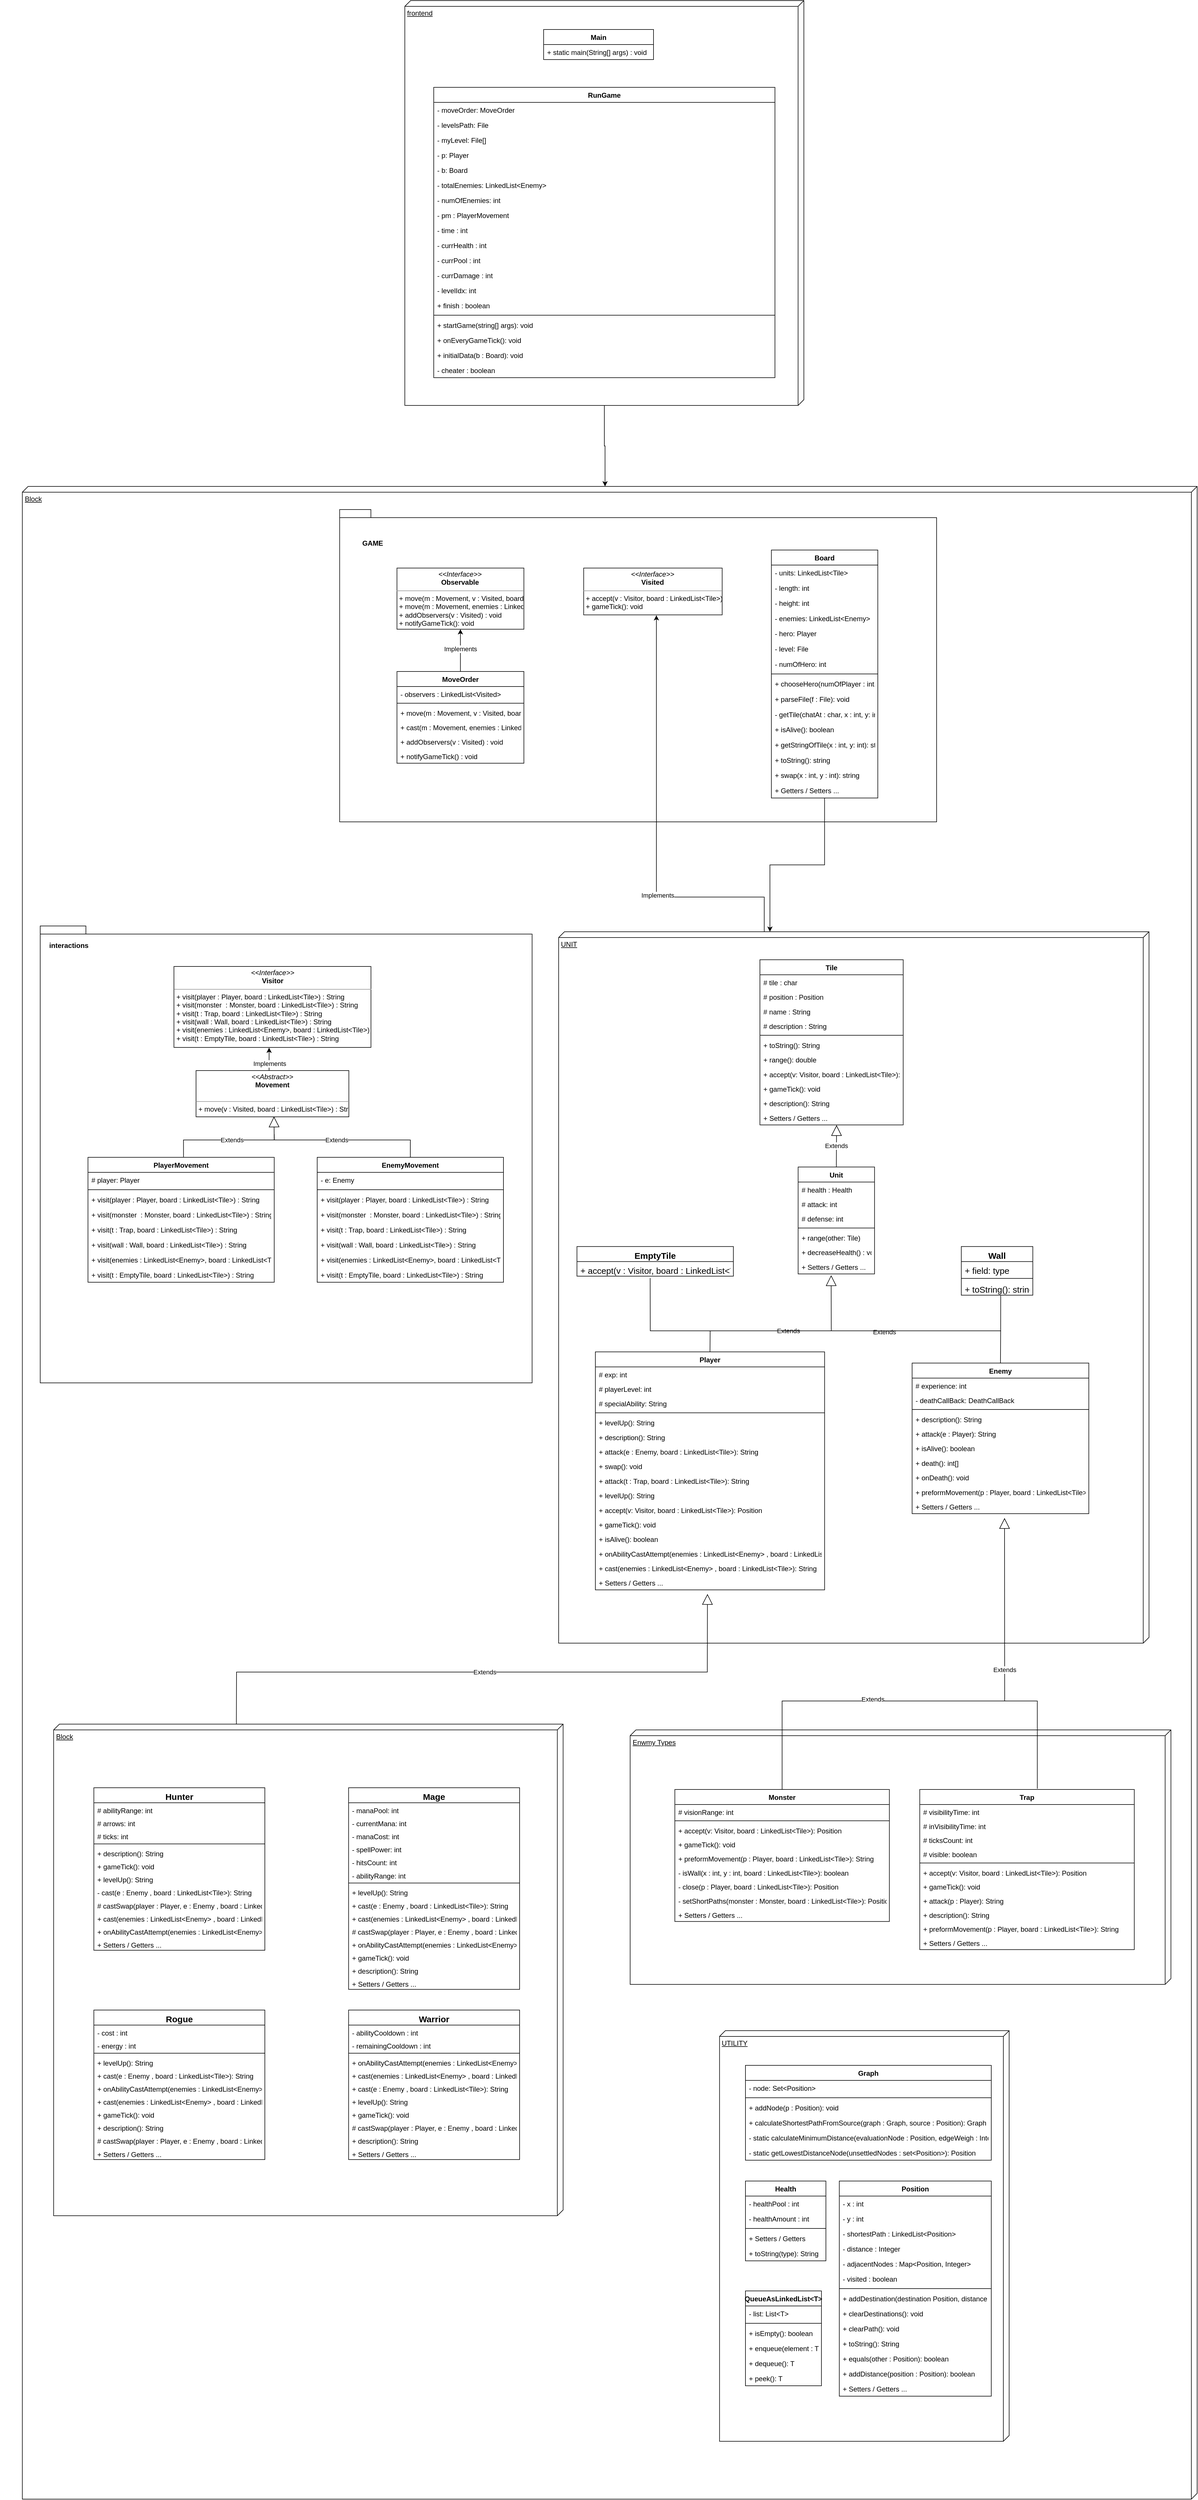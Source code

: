 <mxfile version="19.0.3" type="device"><diagram id="qlY37MHdCpcK_4Rl538v" name="‫עמוד-1‬"><mxGraphModel dx="1266" dy="-821" grid="1" gridSize="10" guides="1" tooltips="1" connect="1" arrows="1" fold="1" page="1" pageScale="1" pageWidth="827" pageHeight="1169" math="0" shadow="0"><root><mxCell id="0"/><mxCell id="1" parent="0"/><mxCell id="Sd55KpZunFxIUvVEtVAY-27" value="" style="group" vertex="1" connectable="0" parent="1"><mxGeometry x="2610" y="2590" width="690" height="700" as="geometry"/></mxCell><mxCell id="Sd55KpZunFxIUvVEtVAY-26" value="frontend" style="verticalAlign=top;align=left;spacingTop=8;spacingLeft=2;spacingRight=12;shape=cube;size=10;direction=south;fontStyle=4;html=1;" vertex="1" parent="Sd55KpZunFxIUvVEtVAY-27"><mxGeometry width="690" height="700" as="geometry"/></mxCell><mxCell id="Sd55KpZunFxIUvVEtVAY-307" value="" style="group" vertex="1" connectable="0" parent="Sd55KpZunFxIUvVEtVAY-27"><mxGeometry x="50" y="50" width="590" height="602" as="geometry"/></mxCell><mxCell id="Sd55KpZunFxIUvVEtVAY-2" value="RunGame" style="swimlane;fontStyle=1;align=center;verticalAlign=top;childLayout=stackLayout;horizontal=1;startSize=26;horizontalStack=0;resizeParent=1;resizeParentMax=0;resizeLast=0;collapsible=1;marginBottom=0;fontSize=12;" vertex="1" parent="Sd55KpZunFxIUvVEtVAY-307"><mxGeometry y="100" width="590" height="502" as="geometry"/></mxCell><mxCell id="Sd55KpZunFxIUvVEtVAY-3" value="- moveOrder: MoveOrder" style="text;strokeColor=none;fillColor=none;align=left;verticalAlign=top;spacingLeft=4;spacingRight=4;overflow=hidden;rotatable=0;points=[[0,0.5],[1,0.5]];portConstraint=eastwest;fontSize=12;" vertex="1" parent="Sd55KpZunFxIUvVEtVAY-2"><mxGeometry y="26" width="590" height="26" as="geometry"/></mxCell><mxCell id="Sd55KpZunFxIUvVEtVAY-4" value="- levelsPath: File" style="text;strokeColor=none;fillColor=none;align=left;verticalAlign=top;spacingLeft=4;spacingRight=4;overflow=hidden;rotatable=0;points=[[0,0.5],[1,0.5]];portConstraint=eastwest;fontSize=12;" vertex="1" parent="Sd55KpZunFxIUvVEtVAY-2"><mxGeometry y="52" width="590" height="26" as="geometry"/></mxCell><mxCell id="Sd55KpZunFxIUvVEtVAY-5" value="- myLevel: File[]" style="text;strokeColor=none;fillColor=none;align=left;verticalAlign=top;spacingLeft=4;spacingRight=4;overflow=hidden;rotatable=0;points=[[0,0.5],[1,0.5]];portConstraint=eastwest;fontSize=12;" vertex="1" parent="Sd55KpZunFxIUvVEtVAY-2"><mxGeometry y="78" width="590" height="26" as="geometry"/></mxCell><mxCell id="Sd55KpZunFxIUvVEtVAY-6" value="- p: Player" style="text;strokeColor=none;fillColor=none;align=left;verticalAlign=top;spacingLeft=4;spacingRight=4;overflow=hidden;rotatable=0;points=[[0,0.5],[1,0.5]];portConstraint=eastwest;fontSize=12;" vertex="1" parent="Sd55KpZunFxIUvVEtVAY-2"><mxGeometry y="104" width="590" height="26" as="geometry"/></mxCell><mxCell id="Sd55KpZunFxIUvVEtVAY-7" value="- b: Board" style="text;strokeColor=none;fillColor=none;align=left;verticalAlign=top;spacingLeft=4;spacingRight=4;overflow=hidden;rotatable=0;points=[[0,0.5],[1,0.5]];portConstraint=eastwest;fontSize=12;" vertex="1" parent="Sd55KpZunFxIUvVEtVAY-2"><mxGeometry y="130" width="590" height="26" as="geometry"/></mxCell><mxCell id="Sd55KpZunFxIUvVEtVAY-8" value="- totalEnemies: LinkedList&lt;Enemy&gt;" style="text;strokeColor=none;fillColor=none;align=left;verticalAlign=top;spacingLeft=4;spacingRight=4;overflow=hidden;rotatable=0;points=[[0,0.5],[1,0.5]];portConstraint=eastwest;fontSize=12;" vertex="1" parent="Sd55KpZunFxIUvVEtVAY-2"><mxGeometry y="156" width="590" height="26" as="geometry"/></mxCell><mxCell id="Sd55KpZunFxIUvVEtVAY-9" value="- numOfEnemies: int" style="text;strokeColor=none;fillColor=none;align=left;verticalAlign=top;spacingLeft=4;spacingRight=4;overflow=hidden;rotatable=0;points=[[0,0.5],[1,0.5]];portConstraint=eastwest;fontSize=12;" vertex="1" parent="Sd55KpZunFxIUvVEtVAY-2"><mxGeometry y="182" width="590" height="26" as="geometry"/></mxCell><mxCell id="Sd55KpZunFxIUvVEtVAY-10" value="- pm : PlayerMovement" style="text;strokeColor=none;fillColor=none;align=left;verticalAlign=top;spacingLeft=4;spacingRight=4;overflow=hidden;rotatable=0;points=[[0,0.5],[1,0.5]];portConstraint=eastwest;fontSize=12;" vertex="1" parent="Sd55KpZunFxIUvVEtVAY-2"><mxGeometry y="208" width="590" height="26" as="geometry"/></mxCell><mxCell id="Sd55KpZunFxIUvVEtVAY-11" value="- time : int" style="text;strokeColor=none;fillColor=none;align=left;verticalAlign=top;spacingLeft=4;spacingRight=4;overflow=hidden;rotatable=0;points=[[0,0.5],[1,0.5]];portConstraint=eastwest;fontSize=12;" vertex="1" parent="Sd55KpZunFxIUvVEtVAY-2"><mxGeometry y="234" width="590" height="26" as="geometry"/></mxCell><mxCell id="Sd55KpZunFxIUvVEtVAY-12" value="- currHealth : int" style="text;strokeColor=none;fillColor=none;align=left;verticalAlign=top;spacingLeft=4;spacingRight=4;overflow=hidden;rotatable=0;points=[[0,0.5],[1,0.5]];portConstraint=eastwest;fontSize=12;" vertex="1" parent="Sd55KpZunFxIUvVEtVAY-2"><mxGeometry y="260" width="590" height="26" as="geometry"/></mxCell><mxCell id="Sd55KpZunFxIUvVEtVAY-13" value="- currPool : int" style="text;strokeColor=none;fillColor=none;align=left;verticalAlign=top;spacingLeft=4;spacingRight=4;overflow=hidden;rotatable=0;points=[[0,0.5],[1,0.5]];portConstraint=eastwest;fontSize=12;" vertex="1" parent="Sd55KpZunFxIUvVEtVAY-2"><mxGeometry y="286" width="590" height="26" as="geometry"/></mxCell><mxCell id="Sd55KpZunFxIUvVEtVAY-14" value="- currDamage : int" style="text;strokeColor=none;fillColor=none;align=left;verticalAlign=top;spacingLeft=4;spacingRight=4;overflow=hidden;rotatable=0;points=[[0,0.5],[1,0.5]];portConstraint=eastwest;fontSize=12;" vertex="1" parent="Sd55KpZunFxIUvVEtVAY-2"><mxGeometry y="312" width="590" height="26" as="geometry"/></mxCell><mxCell id="Sd55KpZunFxIUvVEtVAY-16" value="- levelIdx: int" style="text;strokeColor=none;fillColor=none;align=left;verticalAlign=top;spacingLeft=4;spacingRight=4;overflow=hidden;rotatable=0;points=[[0,0.5],[1,0.5]];portConstraint=eastwest;fontSize=12;" vertex="1" parent="Sd55KpZunFxIUvVEtVAY-2"><mxGeometry y="338" width="590" height="26" as="geometry"/></mxCell><mxCell id="Sd55KpZunFxIUvVEtVAY-17" value="+ finish : boolean" style="text;strokeColor=none;fillColor=none;align=left;verticalAlign=top;spacingLeft=4;spacingRight=4;overflow=hidden;rotatable=0;points=[[0,0.5],[1,0.5]];portConstraint=eastwest;fontSize=12;" vertex="1" parent="Sd55KpZunFxIUvVEtVAY-2"><mxGeometry y="364" width="590" height="26" as="geometry"/></mxCell><mxCell id="Sd55KpZunFxIUvVEtVAY-18" value="" style="line;strokeWidth=1;fillColor=none;align=left;verticalAlign=middle;spacingTop=-1;spacingLeft=3;spacingRight=3;rotatable=0;labelPosition=right;points=[];portConstraint=eastwest;fontSize=12;" vertex="1" parent="Sd55KpZunFxIUvVEtVAY-2"><mxGeometry y="390" width="590" height="8" as="geometry"/></mxCell><mxCell id="Sd55KpZunFxIUvVEtVAY-19" value="+ startGame(string[] args): void" style="text;strokeColor=none;fillColor=none;align=left;verticalAlign=top;spacingLeft=4;spacingRight=4;overflow=hidden;rotatable=0;points=[[0,0.5],[1,0.5]];portConstraint=eastwest;fontSize=12;" vertex="1" parent="Sd55KpZunFxIUvVEtVAY-2"><mxGeometry y="398" width="590" height="26" as="geometry"/></mxCell><mxCell id="Sd55KpZunFxIUvVEtVAY-20" value="+ onEveryGameTick(): void" style="text;strokeColor=none;fillColor=none;align=left;verticalAlign=top;spacingLeft=4;spacingRight=4;overflow=hidden;rotatable=0;points=[[0,0.5],[1,0.5]];portConstraint=eastwest;fontSize=12;" vertex="1" parent="Sd55KpZunFxIUvVEtVAY-2"><mxGeometry y="424" width="590" height="26" as="geometry"/></mxCell><mxCell id="Sd55KpZunFxIUvVEtVAY-21" value="+ initialData(b : Board): void" style="text;strokeColor=none;fillColor=none;align=left;verticalAlign=top;spacingLeft=4;spacingRight=4;overflow=hidden;rotatable=0;points=[[0,0.5],[1,0.5]];portConstraint=eastwest;fontSize=12;" vertex="1" parent="Sd55KpZunFxIUvVEtVAY-2"><mxGeometry y="450" width="590" height="26" as="geometry"/></mxCell><mxCell id="Sd55KpZunFxIUvVEtVAY-15" value="- cheater : boolean" style="text;strokeColor=none;fillColor=none;align=left;verticalAlign=top;spacingLeft=4;spacingRight=4;overflow=hidden;rotatable=0;points=[[0,0.5],[1,0.5]];portConstraint=eastwest;fontSize=12;" vertex="1" parent="Sd55KpZunFxIUvVEtVAY-2"><mxGeometry y="476" width="590" height="26" as="geometry"/></mxCell><mxCell id="Sd55KpZunFxIUvVEtVAY-22" value="Main" style="swimlane;fontStyle=1;align=center;verticalAlign=top;childLayout=stackLayout;horizontal=1;startSize=26;horizontalStack=0;resizeParent=1;resizeParentMax=0;resizeLast=0;collapsible=1;marginBottom=0;fontSize=12;" vertex="1" parent="Sd55KpZunFxIUvVEtVAY-307"><mxGeometry x="190" width="190" height="52" as="geometry"/></mxCell><mxCell id="Sd55KpZunFxIUvVEtVAY-23" value="+ static main(String[] args) : void" style="text;strokeColor=none;fillColor=none;align=left;verticalAlign=top;spacingLeft=4;spacingRight=4;overflow=hidden;rotatable=0;points=[[0,0.5],[1,0.5]];portConstraint=eastwest;fontSize=12;" vertex="1" parent="Sd55KpZunFxIUvVEtVAY-22"><mxGeometry y="26" width="190" height="26" as="geometry"/></mxCell><mxCell id="Sd55KpZunFxIUvVEtVAY-308" value="" style="group" vertex="1" connectable="0" parent="1"><mxGeometry x="1910" y="4180" width="2070" height="2730" as="geometry"/></mxCell><mxCell id="Sd55KpZunFxIUvVEtVAY-36" value="" style="group" vertex="1" connectable="0" parent="Sd55KpZunFxIUvVEtVAY-308"><mxGeometry width="2070" height="2730" as="geometry"/></mxCell><mxCell id="Sd55KpZunFxIUvVEtVAY-28" value="Block" style="verticalAlign=top;align=left;spacingTop=8;spacingLeft=2;spacingRight=12;shape=cube;size=10;direction=south;fontStyle=4;html=1;" vertex="1" parent="Sd55KpZunFxIUvVEtVAY-36"><mxGeometry x="38.639" y="-750" width="2031.361" height="3480" as="geometry"/></mxCell><mxCell id="Sd55KpZunFxIUvVEtVAY-96" value="" style="group" vertex="1" connectable="0" parent="Sd55KpZunFxIUvVEtVAY-36"><mxGeometry x="587.317" y="-710" width="1032.199" height="600" as="geometry"/></mxCell><mxCell id="Sd55KpZunFxIUvVEtVAY-38" value="" style="shape=folder;fontStyle=1;spacingTop=10;tabWidth=40;tabHeight=14;tabPosition=left;html=1;" vertex="1" parent="Sd55KpZunFxIUvVEtVAY-96"><mxGeometry width="1032.199" height="540" as="geometry"/></mxCell><mxCell id="Sd55KpZunFxIUvVEtVAY-32" value="&lt;p style=&quot;margin:0px;margin-top:4px;text-align:center;&quot;&gt;&lt;i&gt;&amp;lt;&amp;lt;Interface&amp;gt;&amp;gt;&lt;/i&gt;&lt;br&gt;&lt;b&gt;Visited&lt;/b&gt;&lt;/p&gt;&lt;hr size=&quot;1&quot;&gt;&lt;p style=&quot;margin:0px;margin-left:4px;&quot;&gt;&lt;/p&gt;&lt;p style=&quot;margin:0px;margin-left:4px;&quot;&gt;+ accept(v : Visitor, board : LinkedList&amp;lt;Tile&amp;gt;) : String&lt;/p&gt;&lt;p style=&quot;margin:0px;margin-left:4px;&quot;&gt;+ gameTick(): void&lt;br&gt;&lt;br&gt;&lt;/p&gt;" style="verticalAlign=top;align=left;overflow=fill;fontSize=12;fontFamily=Helvetica;html=1;" vertex="1" parent="Sd55KpZunFxIUvVEtVAY-96"><mxGeometry x="421.944" y="101.189" width="239.469" height="80.944" as="geometry"/></mxCell><mxCell id="Sd55KpZunFxIUvVEtVAY-40" value="Board" style="swimlane;fontStyle=1;align=center;verticalAlign=top;childLayout=stackLayout;horizontal=1;startSize=26;horizontalStack=0;resizeParent=1;resizeParentMax=0;resizeLast=0;collapsible=1;marginBottom=0;fontSize=12;" vertex="1" parent="Sd55KpZunFxIUvVEtVAY-96"><mxGeometry x="746.514" y="70.0" width="184.003" height="428.698" as="geometry"/></mxCell><mxCell id="Sd55KpZunFxIUvVEtVAY-41" value="- units: LinkedList&lt;Tile&gt;" style="text;strokeColor=none;fillColor=none;align=left;verticalAlign=top;spacingLeft=4;spacingRight=4;overflow=hidden;rotatable=0;points=[[0,0.5],[1,0.5]];portConstraint=eastwest;fontSize=12;" vertex="1" parent="Sd55KpZunFxIUvVEtVAY-40"><mxGeometry y="26" width="184.003" height="26.307" as="geometry"/></mxCell><mxCell id="Sd55KpZunFxIUvVEtVAY-42" value="- length: int" style="text;strokeColor=none;fillColor=none;align=left;verticalAlign=top;spacingLeft=4;spacingRight=4;overflow=hidden;rotatable=0;points=[[0,0.5],[1,0.5]];portConstraint=eastwest;fontSize=12;" vertex="1" parent="Sd55KpZunFxIUvVEtVAY-40"><mxGeometry y="52.307" width="184.003" height="26.307" as="geometry"/></mxCell><mxCell id="Sd55KpZunFxIUvVEtVAY-43" value="- height: int" style="text;strokeColor=none;fillColor=none;align=left;verticalAlign=top;spacingLeft=4;spacingRight=4;overflow=hidden;rotatable=0;points=[[0,0.5],[1,0.5]];portConstraint=eastwest;fontSize=12;" vertex="1" parent="Sd55KpZunFxIUvVEtVAY-40"><mxGeometry y="78.614" width="184.003" height="26.307" as="geometry"/></mxCell><mxCell id="Sd55KpZunFxIUvVEtVAY-44" value="- enemies: LinkedList&lt;Enemy&gt;" style="text;strokeColor=none;fillColor=none;align=left;verticalAlign=top;spacingLeft=4;spacingRight=4;overflow=hidden;rotatable=0;points=[[0,0.5],[1,0.5]];portConstraint=eastwest;fontSize=12;" vertex="1" parent="Sd55KpZunFxIUvVEtVAY-40"><mxGeometry y="104.921" width="184.003" height="26.307" as="geometry"/></mxCell><mxCell id="Sd55KpZunFxIUvVEtVAY-45" value="- hero: Player" style="text;strokeColor=none;fillColor=none;align=left;verticalAlign=top;spacingLeft=4;spacingRight=4;overflow=hidden;rotatable=0;points=[[0,0.5],[1,0.5]];portConstraint=eastwest;fontSize=12;" vertex="1" parent="Sd55KpZunFxIUvVEtVAY-40"><mxGeometry y="131.228" width="184.003" height="26.307" as="geometry"/></mxCell><mxCell id="Sd55KpZunFxIUvVEtVAY-46" value="- level: File" style="text;strokeColor=none;fillColor=none;align=left;verticalAlign=top;spacingLeft=4;spacingRight=4;overflow=hidden;rotatable=0;points=[[0,0.5],[1,0.5]];portConstraint=eastwest;fontSize=12;" vertex="1" parent="Sd55KpZunFxIUvVEtVAY-40"><mxGeometry y="157.535" width="184.003" height="26.307" as="geometry"/></mxCell><mxCell id="Sd55KpZunFxIUvVEtVAY-47" value="- numOfHero: int" style="text;strokeColor=none;fillColor=none;align=left;verticalAlign=top;spacingLeft=4;spacingRight=4;overflow=hidden;rotatable=0;points=[[0,0.5],[1,0.5]];portConstraint=eastwest;fontSize=12;" vertex="1" parent="Sd55KpZunFxIUvVEtVAY-40"><mxGeometry y="183.841" width="184.003" height="26.307" as="geometry"/></mxCell><mxCell id="Sd55KpZunFxIUvVEtVAY-48" value="" style="line;strokeWidth=1;fillColor=none;align=left;verticalAlign=middle;spacingTop=-1;spacingLeft=3;spacingRight=3;rotatable=0;labelPosition=right;points=[];portConstraint=eastwest;fontSize=12;" vertex="1" parent="Sd55KpZunFxIUvVEtVAY-40"><mxGeometry y="210.148" width="184.003" height="8.094" as="geometry"/></mxCell><mxCell id="Sd55KpZunFxIUvVEtVAY-49" value="+ chooseHero(numOfPlayer : int, x : int, y: int): Player" style="text;strokeColor=none;fillColor=none;align=left;verticalAlign=top;spacingLeft=4;spacingRight=4;overflow=hidden;rotatable=0;points=[[0,0.5],[1,0.5]];portConstraint=eastwest;fontSize=12;" vertex="1" parent="Sd55KpZunFxIUvVEtVAY-40"><mxGeometry y="218.243" width="184.003" height="26.307" as="geometry"/></mxCell><mxCell id="Sd55KpZunFxIUvVEtVAY-50" value="+ parseFile(f : File): void" style="text;strokeColor=none;fillColor=none;align=left;verticalAlign=top;spacingLeft=4;spacingRight=4;overflow=hidden;rotatable=0;points=[[0,0.5],[1,0.5]];portConstraint=eastwest;fontSize=12;" vertex="1" parent="Sd55KpZunFxIUvVEtVAY-40"><mxGeometry y="244.55" width="184.003" height="26.307" as="geometry"/></mxCell><mxCell id="Sd55KpZunFxIUvVEtVAY-51" value="- getTile(chatAt : char, x : int, y: int): Tile" style="text;strokeColor=none;fillColor=none;align=left;verticalAlign=top;spacingLeft=4;spacingRight=4;overflow=hidden;rotatable=0;points=[[0,0.5],[1,0.5]];portConstraint=eastwest;fontSize=12;" vertex="1" parent="Sd55KpZunFxIUvVEtVAY-40"><mxGeometry y="270.857" width="184.003" height="26.307" as="geometry"/></mxCell><mxCell id="Sd55KpZunFxIUvVEtVAY-52" value="+ isAlive(): boolean" style="text;strokeColor=none;fillColor=none;align=left;verticalAlign=top;spacingLeft=4;spacingRight=4;overflow=hidden;rotatable=0;points=[[0,0.5],[1,0.5]];portConstraint=eastwest;fontSize=12;" vertex="1" parent="Sd55KpZunFxIUvVEtVAY-40"><mxGeometry y="297.164" width="184.003" height="26.307" as="geometry"/></mxCell><mxCell id="Sd55KpZunFxIUvVEtVAY-53" value="+ getStringOfTile(x : int, y: int): string" style="text;strokeColor=none;fillColor=none;align=left;verticalAlign=top;spacingLeft=4;spacingRight=4;overflow=hidden;rotatable=0;points=[[0,0.5],[1,0.5]];portConstraint=eastwest;fontSize=12;" vertex="1" parent="Sd55KpZunFxIUvVEtVAY-40"><mxGeometry y="323.47" width="184.003" height="26.307" as="geometry"/></mxCell><mxCell id="Sd55KpZunFxIUvVEtVAY-54" value="+ toString(): string" style="text;strokeColor=none;fillColor=none;align=left;verticalAlign=top;spacingLeft=4;spacingRight=4;overflow=hidden;rotatable=0;points=[[0,0.5],[1,0.5]];portConstraint=eastwest;fontSize=12;" vertex="1" parent="Sd55KpZunFxIUvVEtVAY-40"><mxGeometry y="349.777" width="184.003" height="26.307" as="geometry"/></mxCell><mxCell id="Sd55KpZunFxIUvVEtVAY-55" value="+ swap(x : int, y : int): string" style="text;strokeColor=none;fillColor=none;align=left;verticalAlign=top;spacingLeft=4;spacingRight=4;overflow=hidden;rotatable=0;points=[[0,0.5],[1,0.5]];portConstraint=eastwest;fontSize=12;" vertex="1" parent="Sd55KpZunFxIUvVEtVAY-40"><mxGeometry y="376.084" width="184.003" height="26.307" as="geometry"/></mxCell><mxCell id="Sd55KpZunFxIUvVEtVAY-56" value="+ Getters / Setters ..." style="text;strokeColor=none;fillColor=none;align=left;verticalAlign=top;spacingLeft=4;spacingRight=4;overflow=hidden;rotatable=0;points=[[0,0.5],[1,0.5]];portConstraint=eastwest;fontSize=12;" vertex="1" parent="Sd55KpZunFxIUvVEtVAY-40"><mxGeometry y="402.391" width="184.003" height="26.307" as="geometry"/></mxCell><mxCell id="Sd55KpZunFxIUvVEtVAY-98" value="GAME" style="text;align=center;fontStyle=1;verticalAlign=middle;spacingLeft=3;spacingRight=3;strokeColor=none;rotatable=0;points=[[0,0.5],[1,0.5]];portConstraint=eastwest;" vertex="1" parent="Sd55KpZunFxIUvVEtVAY-96"><mxGeometry x="-0.003" y="30.004" width="114.267" height="54.889" as="geometry"/></mxCell><mxCell id="Sd55KpZunFxIUvVEtVAY-99" value="&lt;p style=&quot;margin:0px;margin-top:4px;text-align:center;&quot;&gt;&lt;i&gt;&amp;lt;&amp;lt;Interface&amp;gt;&amp;gt;&lt;/i&gt;&lt;br&gt;&lt;b&gt;Observable&lt;/b&gt;&lt;/p&gt;&lt;hr size=&quot;1&quot;&gt;&lt;p style=&quot;margin:0px;margin-left:4px;&quot;&gt;+ move(m : Movement, v : Visited, board : LinkedListM&amp;lt;Tile): String&lt;br&gt;+ move(m : Movement, enemies : LinkedList&amp;lt;Enemies&amp;gt;, board : LinkedListM&amp;lt;Tile): String&lt;br&gt;&lt;/p&gt;&lt;p style=&quot;margin:0px;margin-left:4px;&quot;&gt;+ addObservers(v : Visited) : void&lt;/p&gt;&lt;p style=&quot;margin:0px;margin-left:4px;&quot;&gt;+ notifyGameTick(): void&lt;/p&gt;" style="verticalAlign=top;align=left;overflow=fill;fontSize=12;fontFamily=Helvetica;html=1;" vertex="1" parent="Sd55KpZunFxIUvVEtVAY-96"><mxGeometry x="99.091" y="101.186" width="219.455" height="105.734" as="geometry"/></mxCell><mxCell id="Sd55KpZunFxIUvVEtVAY-107" value="" style="endArrow=classic;html=1;rounded=0;entryX=0.5;entryY=1;entryDx=0;entryDy=0;exitX=0.5;exitY=0;exitDx=0;exitDy=0;" edge="1" parent="Sd55KpZunFxIUvVEtVAY-96" source="Sd55KpZunFxIUvVEtVAY-100" target="Sd55KpZunFxIUvVEtVAY-99"><mxGeometry width="50" height="50" relative="1" as="geometry"><mxPoint x="278.238" y="377.056" as="sourcePoint"/><mxPoint x="300.632" y="328.996" as="targetPoint"/></mxGeometry></mxCell><mxCell id="Sd55KpZunFxIUvVEtVAY-108" value="Implements" style="edgeLabel;html=1;align=center;verticalAlign=middle;resizable=0;points=[];" vertex="1" connectable="0" parent="Sd55KpZunFxIUvVEtVAY-107"><mxGeometry x="0.072" relative="1" as="geometry"><mxPoint as="offset"/></mxGeometry></mxCell><mxCell id="Sd55KpZunFxIUvVEtVAY-100" value="MoveOrder" style="swimlane;fontStyle=1;align=center;verticalAlign=top;childLayout=stackLayout;horizontal=1;startSize=26;horizontalStack=0;resizeParent=1;resizeParentMax=0;resizeLast=0;collapsible=1;marginBottom=0;fontSize=12;" vertex="1" parent="Sd55KpZunFxIUvVEtVAY-96"><mxGeometry x="99.091" y="279.999" width="219.455" height="158.648" as="geometry"/></mxCell><mxCell id="Sd55KpZunFxIUvVEtVAY-101" value="- observers : LinkedList&lt;Visited&gt;" style="text;strokeColor=none;fillColor=none;align=left;verticalAlign=top;spacingLeft=4;spacingRight=4;overflow=hidden;rotatable=0;points=[[0,0.5],[1,0.5]];portConstraint=eastwest;fontSize=12;" vertex="1" parent="Sd55KpZunFxIUvVEtVAY-100"><mxGeometry y="26" width="219.455" height="24.992" as="geometry"/></mxCell><mxCell id="Sd55KpZunFxIUvVEtVAY-102" value="" style="line;strokeWidth=1;fillColor=none;align=left;verticalAlign=middle;spacingTop=-1;spacingLeft=3;spacingRight=3;rotatable=0;labelPosition=right;points=[];portConstraint=eastwest;fontSize=12;" vertex="1" parent="Sd55KpZunFxIUvVEtVAY-100"><mxGeometry y="50.992" width="219.455" height="7.69" as="geometry"/></mxCell><mxCell id="Sd55KpZunFxIUvVEtVAY-103" value="+ move(m : Movement, v : Visited, board : LinkedList&lt;Tile&gt;) : String" style="text;strokeColor=none;fillColor=none;align=left;verticalAlign=top;spacingLeft=4;spacingRight=4;overflow=hidden;rotatable=0;points=[[0,0.5],[1,0.5]];portConstraint=eastwest;fontSize=12;" vertex="1" parent="Sd55KpZunFxIUvVEtVAY-100"><mxGeometry y="58.681" width="219.455" height="24.992" as="geometry"/></mxCell><mxCell id="Sd55KpZunFxIUvVEtVAY-104" value="+ cast(m : Movement, enemies : LinkedList&lt;Enemy&gt;, board : LinkedList&lt;Tile&gt;) : String" style="text;strokeColor=none;fillColor=none;align=left;verticalAlign=top;spacingLeft=4;spacingRight=4;overflow=hidden;rotatable=0;points=[[0,0.5],[1,0.5]];portConstraint=eastwest;fontSize=12;" vertex="1" parent="Sd55KpZunFxIUvVEtVAY-100"><mxGeometry y="83.673" width="219.455" height="24.992" as="geometry"/></mxCell><mxCell id="Sd55KpZunFxIUvVEtVAY-105" value="+ addObservers(v : Visited) : void" style="text;strokeColor=none;fillColor=none;align=left;verticalAlign=top;spacingLeft=4;spacingRight=4;overflow=hidden;rotatable=0;points=[[0,0.5],[1,0.5]];portConstraint=eastwest;fontSize=12;" vertex="1" parent="Sd55KpZunFxIUvVEtVAY-100"><mxGeometry y="108.664" width="219.455" height="24.992" as="geometry"/></mxCell><mxCell id="Sd55KpZunFxIUvVEtVAY-106" value="+ notifyGameTick() : void" style="text;strokeColor=none;fillColor=none;align=left;verticalAlign=top;spacingLeft=4;spacingRight=4;overflow=hidden;rotatable=0;points=[[0,0.5],[1,0.5]];portConstraint=eastwest;fontSize=12;" vertex="1" parent="Sd55KpZunFxIUvVEtVAY-100"><mxGeometry y="133.656" width="219.455" height="24.992" as="geometry"/></mxCell><mxCell id="Sd55KpZunFxIUvVEtVAY-168" style="edgeStyle=orthogonalEdgeStyle;rounded=0;orthogonalLoop=1;jettySize=auto;html=1;entryX=0.525;entryY=1.007;entryDx=0;entryDy=0;entryPerimeter=0;" edge="1" parent="Sd55KpZunFxIUvVEtVAY-36" source="Sd55KpZunFxIUvVEtVAY-121" target="Sd55KpZunFxIUvVEtVAY-32"><mxGeometry relative="1" as="geometry"><Array as="points"><mxPoint x="1321.459" y="-40"/><mxPoint x="1135.218" y="-40"/></Array></mxGeometry></mxCell><mxCell id="Sd55KpZunFxIUvVEtVAY-169" value="Implements" style="edgeLabel;html=1;align=center;verticalAlign=middle;resizable=0;points=[];" vertex="1" connectable="0" parent="Sd55KpZunFxIUvVEtVAY-168"><mxGeometry x="-0.251" y="-2" relative="1" as="geometry"><mxPoint y="-1" as="offset"/></mxGeometry></mxCell><mxCell id="Sd55KpZunFxIUvVEtVAY-196" value="" style="group" vertex="1" connectable="0" parent="Sd55KpZunFxIUvVEtVAY-36"><mxGeometry x="1089.624" y="1400" width="935.068" height="440" as="geometry"/></mxCell><mxCell id="Sd55KpZunFxIUvVEtVAY-194" value="Enwmy Types" style="verticalAlign=top;align=left;spacingTop=8;spacingLeft=2;spacingRight=12;shape=cube;size=10;direction=south;fontStyle=4;html=1;" vertex="1" parent="Sd55KpZunFxIUvVEtVAY-196"><mxGeometry width="935.068" height="440" as="geometry"/></mxCell><mxCell id="Sd55KpZunFxIUvVEtVAY-171" value="Trap" style="swimlane;fontStyle=1;align=center;verticalAlign=top;childLayout=stackLayout;horizontal=1;startSize=26;horizontalStack=0;resizeParent=1;resizeParentMax=0;resizeLast=0;collapsible=1;marginBottom=0;" vertex="1" parent="Sd55KpZunFxIUvVEtVAY-196"><mxGeometry x="500.763" y="102.979" width="370.936" height="276.894" as="geometry"/></mxCell><mxCell id="Sd55KpZunFxIUvVEtVAY-172" value="# visibilityTime: int" style="text;strokeColor=none;fillColor=none;align=left;verticalAlign=top;spacingLeft=4;spacingRight=4;overflow=hidden;rotatable=0;points=[[0,0.5],[1,0.5]];portConstraint=eastwest;" vertex="1" parent="Sd55KpZunFxIUvVEtVAY-171"><mxGeometry y="26" width="370.936" height="24.34" as="geometry"/></mxCell><mxCell id="Sd55KpZunFxIUvVEtVAY-173" value="# inVisibilityTime: int" style="text;strokeColor=none;fillColor=none;align=left;verticalAlign=top;spacingLeft=4;spacingRight=4;overflow=hidden;rotatable=0;points=[[0,0.5],[1,0.5]];portConstraint=eastwest;" vertex="1" parent="Sd55KpZunFxIUvVEtVAY-171"><mxGeometry y="50.34" width="370.936" height="24.34" as="geometry"/></mxCell><mxCell id="Sd55KpZunFxIUvVEtVAY-174" value="# ticksCount: int" style="text;strokeColor=none;fillColor=none;align=left;verticalAlign=top;spacingLeft=4;spacingRight=4;overflow=hidden;rotatable=0;points=[[0,0.5],[1,0.5]];portConstraint=eastwest;" vertex="1" parent="Sd55KpZunFxIUvVEtVAY-171"><mxGeometry y="74.681" width="370.936" height="24.34" as="geometry"/></mxCell><mxCell id="Sd55KpZunFxIUvVEtVAY-175" value="# visible: boolean" style="text;strokeColor=none;fillColor=none;align=left;verticalAlign=top;spacingLeft=4;spacingRight=4;overflow=hidden;rotatable=0;points=[[0,0.5],[1,0.5]];portConstraint=eastwest;" vertex="1" parent="Sd55KpZunFxIUvVEtVAY-171"><mxGeometry y="99.021" width="370.936" height="24.34" as="geometry"/></mxCell><mxCell id="Sd55KpZunFxIUvVEtVAY-176" value="" style="line;strokeWidth=1;fillColor=none;align=left;verticalAlign=middle;spacingTop=-1;spacingLeft=3;spacingRight=3;rotatable=0;labelPosition=right;points=[];portConstraint=eastwest;" vertex="1" parent="Sd55KpZunFxIUvVEtVAY-171"><mxGeometry y="123.362" width="370.936" height="7.489" as="geometry"/></mxCell><mxCell id="Sd55KpZunFxIUvVEtVAY-177" value="+ accept(v: Visitor, board : LinkedList&lt;Tile&gt;): Position" style="text;strokeColor=none;fillColor=none;align=left;verticalAlign=top;spacingLeft=4;spacingRight=4;overflow=hidden;rotatable=0;points=[[0,0.5],[1,0.5]];portConstraint=eastwest;" vertex="1" parent="Sd55KpZunFxIUvVEtVAY-171"><mxGeometry y="130.851" width="370.936" height="24.34" as="geometry"/></mxCell><mxCell id="Sd55KpZunFxIUvVEtVAY-178" value="+ gameTick(): void" style="text;strokeColor=none;fillColor=none;align=left;verticalAlign=top;spacingLeft=4;spacingRight=4;overflow=hidden;rotatable=0;points=[[0,0.5],[1,0.5]];portConstraint=eastwest;" vertex="1" parent="Sd55KpZunFxIUvVEtVAY-171"><mxGeometry y="155.191" width="370.936" height="24.34" as="geometry"/></mxCell><mxCell id="Sd55KpZunFxIUvVEtVAY-179" value="+ attack(p : Player): String" style="text;strokeColor=none;fillColor=none;align=left;verticalAlign=top;spacingLeft=4;spacingRight=4;overflow=hidden;rotatable=0;points=[[0,0.5],[1,0.5]];portConstraint=eastwest;" vertex="1" parent="Sd55KpZunFxIUvVEtVAY-171"><mxGeometry y="179.532" width="370.936" height="24.34" as="geometry"/></mxCell><mxCell id="Sd55KpZunFxIUvVEtVAY-180" value="+ description(): String" style="text;strokeColor=none;fillColor=none;align=left;verticalAlign=top;spacingLeft=4;spacingRight=4;overflow=hidden;rotatable=0;points=[[0,0.5],[1,0.5]];portConstraint=eastwest;" vertex="1" parent="Sd55KpZunFxIUvVEtVAY-171"><mxGeometry y="203.872" width="370.936" height="24.34" as="geometry"/></mxCell><mxCell id="Sd55KpZunFxIUvVEtVAY-181" value="+ preformMovement(p : Player, board : LinkedList&lt;Tile&gt;): String" style="text;strokeColor=none;fillColor=none;align=left;verticalAlign=top;spacingLeft=4;spacingRight=4;overflow=hidden;rotatable=0;points=[[0,0.5],[1,0.5]];portConstraint=eastwest;" vertex="1" parent="Sd55KpZunFxIUvVEtVAY-171"><mxGeometry y="228.213" width="370.936" height="24.34" as="geometry"/></mxCell><mxCell id="Sd55KpZunFxIUvVEtVAY-182" value="+ Setters / Getters ..." style="text;strokeColor=none;fillColor=none;align=left;verticalAlign=top;spacingLeft=4;spacingRight=4;overflow=hidden;rotatable=0;points=[[0,0.5],[1,0.5]];portConstraint=eastwest;" vertex="1" parent="Sd55KpZunFxIUvVEtVAY-171"><mxGeometry y="252.553" width="370.936" height="24.34" as="geometry"/></mxCell><mxCell id="Sd55KpZunFxIUvVEtVAY-183" value="Monster" style="swimlane;fontStyle=1;align=center;verticalAlign=top;childLayout=stackLayout;horizontal=1;startSize=26;horizontalStack=0;resizeParent=1;resizeParentMax=0;resizeLast=0;collapsible=1;marginBottom=0;" vertex="1" parent="Sd55KpZunFxIUvVEtVAY-196"><mxGeometry x="77.278" y="102.979" width="370.936" height="228.213" as="geometry"/></mxCell><mxCell id="Sd55KpZunFxIUvVEtVAY-184" value="# visionRange: int" style="text;strokeColor=none;fillColor=none;align=left;verticalAlign=top;spacingLeft=4;spacingRight=4;overflow=hidden;rotatable=0;points=[[0,0.5],[1,0.5]];portConstraint=eastwest;" vertex="1" parent="Sd55KpZunFxIUvVEtVAY-183"><mxGeometry y="26" width="370.936" height="24.34" as="geometry"/></mxCell><mxCell id="Sd55KpZunFxIUvVEtVAY-185" value="" style="line;strokeWidth=1;fillColor=none;align=left;verticalAlign=middle;spacingTop=-1;spacingLeft=3;spacingRight=3;rotatable=0;labelPosition=right;points=[];portConstraint=eastwest;" vertex="1" parent="Sd55KpZunFxIUvVEtVAY-183"><mxGeometry y="50.34" width="370.936" height="7.489" as="geometry"/></mxCell><mxCell id="Sd55KpZunFxIUvVEtVAY-186" value="+ accept(v: Visitor, board : LinkedList&lt;Tile&gt;): Position" style="text;strokeColor=none;fillColor=none;align=left;verticalAlign=top;spacingLeft=4;spacingRight=4;overflow=hidden;rotatable=0;points=[[0,0.5],[1,0.5]];portConstraint=eastwest;" vertex="1" parent="Sd55KpZunFxIUvVEtVAY-183"><mxGeometry y="57.83" width="370.936" height="24.34" as="geometry"/></mxCell><mxCell id="Sd55KpZunFxIUvVEtVAY-187" value="+ gameTick(): void" style="text;strokeColor=none;fillColor=none;align=left;verticalAlign=top;spacingLeft=4;spacingRight=4;overflow=hidden;rotatable=0;points=[[0,0.5],[1,0.5]];portConstraint=eastwest;" vertex="1" parent="Sd55KpZunFxIUvVEtVAY-183"><mxGeometry y="82.17" width="370.936" height="24.34" as="geometry"/></mxCell><mxCell id="Sd55KpZunFxIUvVEtVAY-188" value="+ preformMovement(p : Player, board : LinkedList&lt;Tile&gt;): String" style="text;strokeColor=none;fillColor=none;align=left;verticalAlign=top;spacingLeft=4;spacingRight=4;overflow=hidden;rotatable=0;points=[[0,0.5],[1,0.5]];portConstraint=eastwest;" vertex="1" parent="Sd55KpZunFxIUvVEtVAY-183"><mxGeometry y="106.511" width="370.936" height="24.34" as="geometry"/></mxCell><mxCell id="Sd55KpZunFxIUvVEtVAY-189" value="- isWall(x : int, y : int, board : LinkedList&lt;Tile&gt;): boolean" style="text;strokeColor=none;fillColor=none;align=left;verticalAlign=top;spacingLeft=4;spacingRight=4;overflow=hidden;rotatable=0;points=[[0,0.5],[1,0.5]];portConstraint=eastwest;" vertex="1" parent="Sd55KpZunFxIUvVEtVAY-183"><mxGeometry y="130.851" width="370.936" height="24.34" as="geometry"/></mxCell><mxCell id="Sd55KpZunFxIUvVEtVAY-190" value="- close(p : Player, board : LinkedList&lt;Tile&gt;): Position" style="text;strokeColor=none;fillColor=none;align=left;verticalAlign=top;spacingLeft=4;spacingRight=4;overflow=hidden;rotatable=0;points=[[0,0.5],[1,0.5]];portConstraint=eastwest;" vertex="1" parent="Sd55KpZunFxIUvVEtVAY-183"><mxGeometry y="155.191" width="370.936" height="24.34" as="geometry"/></mxCell><mxCell id="Sd55KpZunFxIUvVEtVAY-191" value="- setShortPaths(monster : Monster, board : LinkedList&lt;Tile&gt;): Position" style="text;strokeColor=none;fillColor=none;align=left;verticalAlign=top;spacingLeft=4;spacingRight=4;overflow=hidden;rotatable=0;points=[[0,0.5],[1,0.5]];portConstraint=eastwest;" vertex="1" parent="Sd55KpZunFxIUvVEtVAY-183"><mxGeometry y="179.532" width="370.936" height="24.34" as="geometry"/></mxCell><mxCell id="Sd55KpZunFxIUvVEtVAY-192" value="+ Setters / Getters ..." style="text;strokeColor=none;fillColor=none;align=left;verticalAlign=top;spacingLeft=4;spacingRight=4;overflow=hidden;rotatable=0;points=[[0,0.5],[1,0.5]];portConstraint=eastwest;" vertex="1" parent="Sd55KpZunFxIUvVEtVAY-183"><mxGeometry y="203.872" width="370.936" height="24.34" as="geometry"/></mxCell><mxCell id="Sd55KpZunFxIUvVEtVAY-265" value="" style="group" vertex="1" connectable="0" parent="Sd55KpZunFxIUvVEtVAY-36"><mxGeometry x="92.734" y="1390" width="880.973" height="850" as="geometry"/></mxCell><mxCell id="Sd55KpZunFxIUvVEtVAY-264" value="Block" style="verticalAlign=top;align=left;spacingTop=8;spacingLeft=2;spacingRight=12;shape=cube;size=10;direction=south;fontStyle=4;html=1;" vertex="1" parent="Sd55KpZunFxIUvVEtVAY-265"><mxGeometry width="880.973" height="850" as="geometry"/></mxCell><mxCell id="Sd55KpZunFxIUvVEtVAY-211" value="Hunter" style="swimlane;fontStyle=1;align=center;verticalAlign=top;childLayout=stackLayout;horizontal=1;startSize=26;horizontalStack=0;resizeParent=1;resizeParentMax=0;resizeLast=0;collapsible=1;marginBottom=0;fontSize=15;" vertex="1" parent="Sd55KpZunFxIUvVEtVAY-265"><mxGeometry x="69.548" y="110.002" width="295.669" height="281.0" as="geometry"/></mxCell><mxCell id="Sd55KpZunFxIUvVEtVAY-212" value="# abilityRange: int" style="text;strokeColor=none;fillColor=none;align=left;verticalAlign=top;spacingLeft=4;spacingRight=4;overflow=hidden;rotatable=0;points=[[0,0.5],[1,0.5]];portConstraint=eastwest;fontSize=12;" vertex="1" parent="Sd55KpZunFxIUvVEtVAY-211"><mxGeometry y="26" width="295.669" height="22.551" as="geometry"/></mxCell><mxCell id="Sd55KpZunFxIUvVEtVAY-213" value="# arrows: int" style="text;strokeColor=none;fillColor=none;align=left;verticalAlign=top;spacingLeft=4;spacingRight=4;overflow=hidden;rotatable=0;points=[[0,0.5],[1,0.5]];portConstraint=eastwest;fontSize=12;" vertex="1" parent="Sd55KpZunFxIUvVEtVAY-211"><mxGeometry y="48.551" width="295.669" height="22.551" as="geometry"/></mxCell><mxCell id="Sd55KpZunFxIUvVEtVAY-214" value="# ticks: int" style="text;strokeColor=none;fillColor=none;align=left;verticalAlign=top;spacingLeft=4;spacingRight=4;overflow=hidden;rotatable=0;points=[[0,0.5],[1,0.5]];portConstraint=eastwest;fontSize=12;" vertex="1" parent="Sd55KpZunFxIUvVEtVAY-211"><mxGeometry y="71.102" width="295.669" height="22.551" as="geometry"/></mxCell><mxCell id="Sd55KpZunFxIUvVEtVAY-215" value="" style="line;strokeWidth=1;fillColor=none;align=left;verticalAlign=middle;spacingTop=-1;spacingLeft=3;spacingRight=3;rotatable=0;labelPosition=right;points=[];portConstraint=eastwest;fontSize=15;" vertex="1" parent="Sd55KpZunFxIUvVEtVAY-211"><mxGeometry y="93.653" width="295.669" height="6.939" as="geometry"/></mxCell><mxCell id="Sd55KpZunFxIUvVEtVAY-216" value="+ description(): String" style="text;strokeColor=none;fillColor=none;align=left;verticalAlign=top;spacingLeft=4;spacingRight=4;overflow=hidden;rotatable=0;points=[[0,0.5],[1,0.5]];portConstraint=eastwest;" vertex="1" parent="Sd55KpZunFxIUvVEtVAY-211"><mxGeometry y="100.592" width="295.669" height="22.551" as="geometry"/></mxCell><mxCell id="Sd55KpZunFxIUvVEtVAY-217" value="+ gameTick(): void" style="text;strokeColor=none;fillColor=none;align=left;verticalAlign=top;spacingLeft=4;spacingRight=4;overflow=hidden;rotatable=0;points=[[0,0.5],[1,0.5]];portConstraint=eastwest;" vertex="1" parent="Sd55KpZunFxIUvVEtVAY-211"><mxGeometry y="123.143" width="295.669" height="22.551" as="geometry"/></mxCell><mxCell id="Sd55KpZunFxIUvVEtVAY-218" value="+ levelUp(): String" style="text;strokeColor=none;fillColor=none;align=left;verticalAlign=top;spacingLeft=4;spacingRight=4;overflow=hidden;rotatable=0;points=[[0,0.5],[1,0.5]];portConstraint=eastwest;" vertex="1" parent="Sd55KpZunFxIUvVEtVAY-211"><mxGeometry y="145.694" width="295.669" height="22.551" as="geometry"/></mxCell><mxCell id="Sd55KpZunFxIUvVEtVAY-219" value="- cast(e : Enemy , board : LinkedList&lt;Tile&gt;): String" style="text;strokeColor=none;fillColor=none;align=left;verticalAlign=top;spacingLeft=4;spacingRight=4;overflow=hidden;rotatable=0;points=[[0,0.5],[1,0.5]];portConstraint=eastwest;" vertex="1" parent="Sd55KpZunFxIUvVEtVAY-211"><mxGeometry y="168.245" width="295.669" height="22.551" as="geometry"/></mxCell><mxCell id="Sd55KpZunFxIUvVEtVAY-220" value="# castSwap(player : Player, e : Enemy , board : LinkedList&lt;Tile&gt;): void" style="text;strokeColor=none;fillColor=none;align=left;verticalAlign=top;spacingLeft=4;spacingRight=4;overflow=hidden;rotatable=0;points=[[0,0.5],[1,0.5]];portConstraint=eastwest;" vertex="1" parent="Sd55KpZunFxIUvVEtVAY-211"><mxGeometry y="190.796" width="295.669" height="22.551" as="geometry"/></mxCell><mxCell id="Sd55KpZunFxIUvVEtVAY-221" value="+ cast(enemies : LinkedList&lt;Enemy&gt; , board : LinkedList&lt;Tile&gt;): String" style="text;strokeColor=none;fillColor=none;align=left;verticalAlign=top;spacingLeft=4;spacingRight=4;overflow=hidden;rotatable=0;points=[[0,0.5],[1,0.5]];portConstraint=eastwest;" vertex="1" parent="Sd55KpZunFxIUvVEtVAY-211"><mxGeometry y="213.347" width="295.669" height="22.551" as="geometry"/></mxCell><mxCell id="Sd55KpZunFxIUvVEtVAY-222" value="+ onAbilityCastAttempt(enemies : LinkedList&lt;Enemy&gt; , board : LinkedList&lt;Tile&gt;): String" style="text;strokeColor=none;fillColor=none;align=left;verticalAlign=top;spacingLeft=4;spacingRight=4;overflow=hidden;rotatable=0;points=[[0,0.5],[1,0.5]];portConstraint=eastwest;" vertex="1" parent="Sd55KpZunFxIUvVEtVAY-211"><mxGeometry y="235.898" width="295.669" height="22.551" as="geometry"/></mxCell><mxCell id="Sd55KpZunFxIUvVEtVAY-223" value="+ Setters / Getters ..." style="text;strokeColor=none;fillColor=none;align=left;verticalAlign=top;spacingLeft=4;spacingRight=4;overflow=hidden;rotatable=0;points=[[0,0.5],[1,0.5]];portConstraint=eastwest;" vertex="1" parent="Sd55KpZunFxIUvVEtVAY-211"><mxGeometry y="258.449" width="295.669" height="22.551" as="geometry"/></mxCell><mxCell id="Sd55KpZunFxIUvVEtVAY-224" value="Mage" style="swimlane;fontStyle=1;align=center;verticalAlign=top;childLayout=stackLayout;horizontal=1;startSize=26;horizontalStack=0;resizeParent=1;resizeParentMax=0;resizeLast=0;collapsible=1;marginBottom=0;fontSize=15;" vertex="1" parent="Sd55KpZunFxIUvVEtVAY-265"><mxGeometry x="510.037" y="110.002" width="295.669" height="348.653" as="geometry"/></mxCell><mxCell id="Sd55KpZunFxIUvVEtVAY-225" value="- manaPool: int" style="text;strokeColor=none;fillColor=none;align=left;verticalAlign=top;spacingLeft=4;spacingRight=4;overflow=hidden;rotatable=0;points=[[0,0.5],[1,0.5]];portConstraint=eastwest;fontSize=12;" vertex="1" parent="Sd55KpZunFxIUvVEtVAY-224"><mxGeometry y="26" width="295.669" height="22.551" as="geometry"/></mxCell><mxCell id="Sd55KpZunFxIUvVEtVAY-226" value="- currentMana: int" style="text;strokeColor=none;fillColor=none;align=left;verticalAlign=top;spacingLeft=4;spacingRight=4;overflow=hidden;rotatable=0;points=[[0,0.5],[1,0.5]];portConstraint=eastwest;fontSize=12;" vertex="1" parent="Sd55KpZunFxIUvVEtVAY-224"><mxGeometry y="48.551" width="295.669" height="22.551" as="geometry"/></mxCell><mxCell id="Sd55KpZunFxIUvVEtVAY-227" value="- manaCost: int" style="text;strokeColor=none;fillColor=none;align=left;verticalAlign=top;spacingLeft=4;spacingRight=4;overflow=hidden;rotatable=0;points=[[0,0.5],[1,0.5]];portConstraint=eastwest;fontSize=12;" vertex="1" parent="Sd55KpZunFxIUvVEtVAY-224"><mxGeometry y="71.102" width="295.669" height="22.551" as="geometry"/></mxCell><mxCell id="Sd55KpZunFxIUvVEtVAY-228" value="- spellPower: int" style="text;strokeColor=none;fillColor=none;align=left;verticalAlign=top;spacingLeft=4;spacingRight=4;overflow=hidden;rotatable=0;points=[[0,0.5],[1,0.5]];portConstraint=eastwest;fontSize=12;" vertex="1" parent="Sd55KpZunFxIUvVEtVAY-224"><mxGeometry y="93.653" width="295.669" height="22.551" as="geometry"/></mxCell><mxCell id="Sd55KpZunFxIUvVEtVAY-229" value="- hitsCount: int" style="text;strokeColor=none;fillColor=none;align=left;verticalAlign=top;spacingLeft=4;spacingRight=4;overflow=hidden;rotatable=0;points=[[0,0.5],[1,0.5]];portConstraint=eastwest;fontSize=12;" vertex="1" parent="Sd55KpZunFxIUvVEtVAY-224"><mxGeometry y="116.204" width="295.669" height="22.551" as="geometry"/></mxCell><mxCell id="Sd55KpZunFxIUvVEtVAY-230" value="- abilityRange: int" style="text;strokeColor=none;fillColor=none;align=left;verticalAlign=top;spacingLeft=4;spacingRight=4;overflow=hidden;rotatable=0;points=[[0,0.5],[1,0.5]];portConstraint=eastwest;fontSize=12;" vertex="1" parent="Sd55KpZunFxIUvVEtVAY-224"><mxGeometry y="138.755" width="295.669" height="22.551" as="geometry"/></mxCell><mxCell id="Sd55KpZunFxIUvVEtVAY-231" value="" style="line;strokeWidth=1;fillColor=none;align=left;verticalAlign=middle;spacingTop=-1;spacingLeft=3;spacingRight=3;rotatable=0;labelPosition=right;points=[];portConstraint=eastwest;fontSize=15;" vertex="1" parent="Sd55KpZunFxIUvVEtVAY-224"><mxGeometry y="161.306" width="295.669" height="6.939" as="geometry"/></mxCell><mxCell id="Sd55KpZunFxIUvVEtVAY-232" value="+ levelUp(): String" style="text;strokeColor=none;fillColor=none;align=left;verticalAlign=top;spacingLeft=4;spacingRight=4;overflow=hidden;rotatable=0;points=[[0,0.5],[1,0.5]];portConstraint=eastwest;" vertex="1" parent="Sd55KpZunFxIUvVEtVAY-224"><mxGeometry y="168.245" width="295.669" height="22.551" as="geometry"/></mxCell><mxCell id="Sd55KpZunFxIUvVEtVAY-233" value="+ cast(e : Enemy , board : LinkedList&lt;Tile&gt;): String" style="text;strokeColor=none;fillColor=none;align=left;verticalAlign=top;spacingLeft=4;spacingRight=4;overflow=hidden;rotatable=0;points=[[0,0.5],[1,0.5]];portConstraint=eastwest;" vertex="1" parent="Sd55KpZunFxIUvVEtVAY-224"><mxGeometry y="190.796" width="295.669" height="22.551" as="geometry"/></mxCell><mxCell id="Sd55KpZunFxIUvVEtVAY-234" value="+ cast(enemies : LinkedList&lt;Enemy&gt; , board : LinkedList&lt;Tile&gt;): String" style="text;strokeColor=none;fillColor=none;align=left;verticalAlign=top;spacingLeft=4;spacingRight=4;overflow=hidden;rotatable=0;points=[[0,0.5],[1,0.5]];portConstraint=eastwest;" vertex="1" parent="Sd55KpZunFxIUvVEtVAY-224"><mxGeometry y="213.347" width="295.669" height="22.551" as="geometry"/></mxCell><mxCell id="Sd55KpZunFxIUvVEtVAY-235" value="# castSwap(player : Player, e : Enemy , board : LinkedList&lt;Tile&gt;): void" style="text;strokeColor=none;fillColor=none;align=left;verticalAlign=top;spacingLeft=4;spacingRight=4;overflow=hidden;rotatable=0;points=[[0,0.5],[1,0.5]];portConstraint=eastwest;" vertex="1" parent="Sd55KpZunFxIUvVEtVAY-224"><mxGeometry y="235.898" width="295.669" height="22.551" as="geometry"/></mxCell><mxCell id="Sd55KpZunFxIUvVEtVAY-236" value="+ onAbilityCastAttempt(enemies : LinkedList&lt;Enemy&gt; , board : LinkedList&lt;Tile&gt;): String" style="text;strokeColor=none;fillColor=none;align=left;verticalAlign=top;spacingLeft=4;spacingRight=4;overflow=hidden;rotatable=0;points=[[0,0.5],[1,0.5]];portConstraint=eastwest;" vertex="1" parent="Sd55KpZunFxIUvVEtVAY-224"><mxGeometry y="258.449" width="295.669" height="22.551" as="geometry"/></mxCell><mxCell id="Sd55KpZunFxIUvVEtVAY-237" value="+ gameTick(): void" style="text;strokeColor=none;fillColor=none;align=left;verticalAlign=top;spacingLeft=4;spacingRight=4;overflow=hidden;rotatable=0;points=[[0,0.5],[1,0.5]];portConstraint=eastwest;" vertex="1" parent="Sd55KpZunFxIUvVEtVAY-224"><mxGeometry y="281.0" width="295.669" height="22.551" as="geometry"/></mxCell><mxCell id="Sd55KpZunFxIUvVEtVAY-238" value="+ description(): String" style="text;strokeColor=none;fillColor=none;align=left;verticalAlign=top;spacingLeft=4;spacingRight=4;overflow=hidden;rotatable=0;points=[[0,0.5],[1,0.5]];portConstraint=eastwest;" vertex="1" parent="Sd55KpZunFxIUvVEtVAY-224"><mxGeometry y="303.551" width="295.669" height="22.551" as="geometry"/></mxCell><mxCell id="Sd55KpZunFxIUvVEtVAY-239" value="+ Setters / Getters ..." style="text;strokeColor=none;fillColor=none;align=left;verticalAlign=top;spacingLeft=4;spacingRight=4;overflow=hidden;rotatable=0;points=[[0,0.5],[1,0.5]];portConstraint=eastwest;" vertex="1" parent="Sd55KpZunFxIUvVEtVAY-224"><mxGeometry y="326.102" width="295.669" height="22.551" as="geometry"/></mxCell><mxCell id="Sd55KpZunFxIUvVEtVAY-240" value="Rogue" style="swimlane;fontStyle=1;align=center;verticalAlign=top;childLayout=stackLayout;horizontal=1;startSize=26;horizontalStack=0;resizeParent=1;resizeParentMax=0;resizeLast=0;collapsible=1;marginBottom=0;fontSize=15;" vertex="1" parent="Sd55KpZunFxIUvVEtVAY-265"><mxGeometry x="69.548" y="494.39" width="295.669" height="258.449" as="geometry"/></mxCell><mxCell id="Sd55KpZunFxIUvVEtVAY-241" value="- cost : int" style="text;strokeColor=none;fillColor=none;align=left;verticalAlign=top;spacingLeft=4;spacingRight=4;overflow=hidden;rotatable=0;points=[[0,0.5],[1,0.5]];portConstraint=eastwest;fontSize=12;" vertex="1" parent="Sd55KpZunFxIUvVEtVAY-240"><mxGeometry y="26" width="295.669" height="22.551" as="geometry"/></mxCell><mxCell id="Sd55KpZunFxIUvVEtVAY-242" value="- energy : int" style="text;strokeColor=none;fillColor=none;align=left;verticalAlign=top;spacingLeft=4;spacingRight=4;overflow=hidden;rotatable=0;points=[[0,0.5],[1,0.5]];portConstraint=eastwest;fontSize=12;" vertex="1" parent="Sd55KpZunFxIUvVEtVAY-240"><mxGeometry y="48.551" width="295.669" height="22.551" as="geometry"/></mxCell><mxCell id="Sd55KpZunFxIUvVEtVAY-243" value="" style="line;strokeWidth=1;fillColor=none;align=left;verticalAlign=middle;spacingTop=-1;spacingLeft=3;spacingRight=3;rotatable=0;labelPosition=right;points=[];portConstraint=eastwest;fontSize=15;" vertex="1" parent="Sd55KpZunFxIUvVEtVAY-240"><mxGeometry y="71.102" width="295.669" height="6.939" as="geometry"/></mxCell><mxCell id="Sd55KpZunFxIUvVEtVAY-244" value="+ levelUp(): String" style="text;strokeColor=none;fillColor=none;align=left;verticalAlign=top;spacingLeft=4;spacingRight=4;overflow=hidden;rotatable=0;points=[[0,0.5],[1,0.5]];portConstraint=eastwest;" vertex="1" parent="Sd55KpZunFxIUvVEtVAY-240"><mxGeometry y="78.041" width="295.669" height="22.551" as="geometry"/></mxCell><mxCell id="Sd55KpZunFxIUvVEtVAY-245" value="+ cast(e : Enemy , board : LinkedList&lt;Tile&gt;): String" style="text;strokeColor=none;fillColor=none;align=left;verticalAlign=top;spacingLeft=4;spacingRight=4;overflow=hidden;rotatable=0;points=[[0,0.5],[1,0.5]];portConstraint=eastwest;" vertex="1" parent="Sd55KpZunFxIUvVEtVAY-240"><mxGeometry y="100.592" width="295.669" height="22.551" as="geometry"/></mxCell><mxCell id="Sd55KpZunFxIUvVEtVAY-246" value="+ onAbilityCastAttempt(enemies : LinkedList&lt;Enemy&gt; , board : LinkedList&lt;Tile&gt;): String" style="text;strokeColor=none;fillColor=none;align=left;verticalAlign=top;spacingLeft=4;spacingRight=4;overflow=hidden;rotatable=0;points=[[0,0.5],[1,0.5]];portConstraint=eastwest;" vertex="1" parent="Sd55KpZunFxIUvVEtVAY-240"><mxGeometry y="123.143" width="295.669" height="22.551" as="geometry"/></mxCell><mxCell id="Sd55KpZunFxIUvVEtVAY-247" value="+ cast(enemies : LinkedList&lt;Enemy&gt; , board : LinkedList&lt;Tile&gt;): String" style="text;strokeColor=none;fillColor=none;align=left;verticalAlign=top;spacingLeft=4;spacingRight=4;overflow=hidden;rotatable=0;points=[[0,0.5],[1,0.5]];portConstraint=eastwest;" vertex="1" parent="Sd55KpZunFxIUvVEtVAY-240"><mxGeometry y="145.694" width="295.669" height="22.551" as="geometry"/></mxCell><mxCell id="Sd55KpZunFxIUvVEtVAY-248" value="+ gameTick(): void" style="text;strokeColor=none;fillColor=none;align=left;verticalAlign=top;spacingLeft=4;spacingRight=4;overflow=hidden;rotatable=0;points=[[0,0.5],[1,0.5]];portConstraint=eastwest;" vertex="1" parent="Sd55KpZunFxIUvVEtVAY-240"><mxGeometry y="168.245" width="295.669" height="22.551" as="geometry"/></mxCell><mxCell id="Sd55KpZunFxIUvVEtVAY-249" value="+ description(): String" style="text;strokeColor=none;fillColor=none;align=left;verticalAlign=top;spacingLeft=4;spacingRight=4;overflow=hidden;rotatable=0;points=[[0,0.5],[1,0.5]];portConstraint=eastwest;" vertex="1" parent="Sd55KpZunFxIUvVEtVAY-240"><mxGeometry y="190.796" width="295.669" height="22.551" as="geometry"/></mxCell><mxCell id="Sd55KpZunFxIUvVEtVAY-250" value="# castSwap(player : Player, e : Enemy , board : LinkedList&lt;Tile&gt;): void" style="text;strokeColor=none;fillColor=none;align=left;verticalAlign=top;spacingLeft=4;spacingRight=4;overflow=hidden;rotatable=0;points=[[0,0.5],[1,0.5]];portConstraint=eastwest;" vertex="1" parent="Sd55KpZunFxIUvVEtVAY-240"><mxGeometry y="213.347" width="295.669" height="22.551" as="geometry"/></mxCell><mxCell id="Sd55KpZunFxIUvVEtVAY-251" value="+ Setters / Getters ..." style="text;strokeColor=none;fillColor=none;align=left;verticalAlign=top;spacingLeft=4;spacingRight=4;overflow=hidden;rotatable=0;points=[[0,0.5],[1,0.5]];portConstraint=eastwest;" vertex="1" parent="Sd55KpZunFxIUvVEtVAY-240"><mxGeometry y="235.898" width="295.669" height="22.551" as="geometry"/></mxCell><mxCell id="Sd55KpZunFxIUvVEtVAY-252" value="Warrior" style="swimlane;fontStyle=1;align=center;verticalAlign=top;childLayout=stackLayout;horizontal=1;startSize=26;horizontalStack=0;resizeParent=1;resizeParentMax=0;resizeLast=0;collapsible=1;marginBottom=0;fontSize=15;" vertex="1" parent="Sd55KpZunFxIUvVEtVAY-265"><mxGeometry x="510.039" y="494.388" width="295.669" height="258.449" as="geometry"/></mxCell><mxCell id="Sd55KpZunFxIUvVEtVAY-253" value="- abilityCooldown : int" style="text;strokeColor=none;fillColor=none;align=left;verticalAlign=top;spacingLeft=4;spacingRight=4;overflow=hidden;rotatable=0;points=[[0,0.5],[1,0.5]];portConstraint=eastwest;fontSize=12;" vertex="1" parent="Sd55KpZunFxIUvVEtVAY-252"><mxGeometry y="26" width="295.669" height="22.551" as="geometry"/></mxCell><mxCell id="Sd55KpZunFxIUvVEtVAY-254" value="- remainingCooldown : int" style="text;strokeColor=none;fillColor=none;align=left;verticalAlign=top;spacingLeft=4;spacingRight=4;overflow=hidden;rotatable=0;points=[[0,0.5],[1,0.5]];portConstraint=eastwest;fontSize=12;" vertex="1" parent="Sd55KpZunFxIUvVEtVAY-252"><mxGeometry y="48.551" width="295.669" height="22.551" as="geometry"/></mxCell><mxCell id="Sd55KpZunFxIUvVEtVAY-255" value="" style="line;strokeWidth=1;fillColor=none;align=left;verticalAlign=middle;spacingTop=-1;spacingLeft=3;spacingRight=3;rotatable=0;labelPosition=right;points=[];portConstraint=eastwest;fontSize=15;" vertex="1" parent="Sd55KpZunFxIUvVEtVAY-252"><mxGeometry y="71.102" width="295.669" height="6.939" as="geometry"/></mxCell><mxCell id="Sd55KpZunFxIUvVEtVAY-256" value="+ onAbilityCastAttempt(enemies : LinkedList&lt;Enemy&gt; , board : LinkedList&lt;Tile&gt;): String" style="text;strokeColor=none;fillColor=none;align=left;verticalAlign=top;spacingLeft=4;spacingRight=4;overflow=hidden;rotatable=0;points=[[0,0.5],[1,0.5]];portConstraint=eastwest;" vertex="1" parent="Sd55KpZunFxIUvVEtVAY-252"><mxGeometry y="78.041" width="295.669" height="22.551" as="geometry"/></mxCell><mxCell id="Sd55KpZunFxIUvVEtVAY-257" value="+ cast(enemies : LinkedList&lt;Enemy&gt; , board : LinkedList&lt;Tile&gt;): String" style="text;strokeColor=none;fillColor=none;align=left;verticalAlign=top;spacingLeft=4;spacingRight=4;overflow=hidden;rotatable=0;points=[[0,0.5],[1,0.5]];portConstraint=eastwest;" vertex="1" parent="Sd55KpZunFxIUvVEtVAY-252"><mxGeometry y="100.592" width="295.669" height="22.551" as="geometry"/></mxCell><mxCell id="Sd55KpZunFxIUvVEtVAY-258" value="+ cast(e : Enemy , board : LinkedList&lt;Tile&gt;): String" style="text;strokeColor=none;fillColor=none;align=left;verticalAlign=top;spacingLeft=4;spacingRight=4;overflow=hidden;rotatable=0;points=[[0,0.5],[1,0.5]];portConstraint=eastwest;" vertex="1" parent="Sd55KpZunFxIUvVEtVAY-252"><mxGeometry y="123.143" width="295.669" height="22.551" as="geometry"/></mxCell><mxCell id="Sd55KpZunFxIUvVEtVAY-259" value="+ levelUp(): String" style="text;strokeColor=none;fillColor=none;align=left;verticalAlign=top;spacingLeft=4;spacingRight=4;overflow=hidden;rotatable=0;points=[[0,0.5],[1,0.5]];portConstraint=eastwest;" vertex="1" parent="Sd55KpZunFxIUvVEtVAY-252"><mxGeometry y="145.694" width="295.669" height="22.551" as="geometry"/></mxCell><mxCell id="Sd55KpZunFxIUvVEtVAY-260" value="+ gameTick(): void" style="text;strokeColor=none;fillColor=none;align=left;verticalAlign=top;spacingLeft=4;spacingRight=4;overflow=hidden;rotatable=0;points=[[0,0.5],[1,0.5]];portConstraint=eastwest;" vertex="1" parent="Sd55KpZunFxIUvVEtVAY-252"><mxGeometry y="168.245" width="295.669" height="22.551" as="geometry"/></mxCell><mxCell id="Sd55KpZunFxIUvVEtVAY-261" value="# castSwap(player : Player, e : Enemy , board : LinkedList&lt;Tile&gt;): void" style="text;strokeColor=none;fillColor=none;align=left;verticalAlign=top;spacingLeft=4;spacingRight=4;overflow=hidden;rotatable=0;points=[[0,0.5],[1,0.5]];portConstraint=eastwest;" vertex="1" parent="Sd55KpZunFxIUvVEtVAY-252"><mxGeometry y="190.796" width="295.669" height="22.551" as="geometry"/></mxCell><mxCell id="Sd55KpZunFxIUvVEtVAY-262" value="+ description(): String" style="text;strokeColor=none;fillColor=none;align=left;verticalAlign=top;spacingLeft=4;spacingRight=4;overflow=hidden;rotatable=0;points=[[0,0.5],[1,0.5]];portConstraint=eastwest;" vertex="1" parent="Sd55KpZunFxIUvVEtVAY-252"><mxGeometry y="213.347" width="295.669" height="22.551" as="geometry"/></mxCell><mxCell id="Sd55KpZunFxIUvVEtVAY-263" value="+ Setters / Getters ..." style="text;strokeColor=none;fillColor=none;align=left;verticalAlign=top;spacingLeft=4;spacingRight=4;overflow=hidden;rotatable=0;points=[[0,0.5],[1,0.5]];portConstraint=eastwest;" vertex="1" parent="Sd55KpZunFxIUvVEtVAY-252"><mxGeometry y="235.898" width="295.669" height="22.551" as="geometry"/></mxCell><mxCell id="Sd55KpZunFxIUvVEtVAY-267" value="" style="group" vertex="1" connectable="0" parent="Sd55KpZunFxIUvVEtVAY-36"><mxGeometry x="965.979" y="20" width="1020.823" height="1230" as="geometry"/></mxCell><mxCell id="Sd55KpZunFxIUvVEtVAY-111" value="UNIT" style="verticalAlign=top;align=left;spacingTop=8;spacingLeft=2;spacingRight=12;shape=cube;size=10;direction=south;fontStyle=4;html=1;" vertex="1" parent="Sd55KpZunFxIUvVEtVAY-267"><mxGeometry width="1020.823" height="1230" as="geometry"/></mxCell><mxCell id="Sd55KpZunFxIUvVEtVAY-113" value="Unit" style="swimlane;fontStyle=1;align=center;verticalAlign=top;childLayout=stackLayout;horizontal=1;startSize=26;horizontalStack=0;resizeParent=1;resizeParentMax=0;resizeLast=0;collapsible=1;marginBottom=0;" vertex="1" parent="Sd55KpZunFxIUvVEtVAY-267"><mxGeometry x="414.095" y="406.772" width="132.121" height="184.835" as="geometry"/></mxCell><mxCell id="Sd55KpZunFxIUvVEtVAY-114" value="# health : Health" style="text;strokeColor=none;fillColor=none;align=left;verticalAlign=top;spacingLeft=4;spacingRight=4;overflow=hidden;rotatable=0;points=[[0,0.5],[1,0.5]];portConstraint=eastwest;" vertex="1" parent="Sd55KpZunFxIUvVEtVAY-113"><mxGeometry y="26" width="132.121" height="25.181" as="geometry"/></mxCell><mxCell id="Sd55KpZunFxIUvVEtVAY-115" value="# attack: int" style="text;strokeColor=none;fillColor=none;align=left;verticalAlign=top;spacingLeft=4;spacingRight=4;overflow=hidden;rotatable=0;points=[[0,0.5],[1,0.5]];portConstraint=eastwest;" vertex="1" parent="Sd55KpZunFxIUvVEtVAY-113"><mxGeometry y="51.181" width="132.121" height="25.181" as="geometry"/></mxCell><mxCell id="Sd55KpZunFxIUvVEtVAY-116" value="# defense: int" style="text;strokeColor=none;fillColor=none;align=left;verticalAlign=top;spacingLeft=4;spacingRight=4;overflow=hidden;rotatable=0;points=[[0,0.5],[1,0.5]];portConstraint=eastwest;" vertex="1" parent="Sd55KpZunFxIUvVEtVAY-113"><mxGeometry y="76.362" width="132.121" height="25.181" as="geometry"/></mxCell><mxCell id="Sd55KpZunFxIUvVEtVAY-117" value="" style="line;strokeWidth=1;fillColor=none;align=left;verticalAlign=middle;spacingTop=-1;spacingLeft=3;spacingRight=3;rotatable=0;labelPosition=right;points=[];portConstraint=eastwest;" vertex="1" parent="Sd55KpZunFxIUvVEtVAY-113"><mxGeometry y="101.543" width="132.121" height="7.748" as="geometry"/></mxCell><mxCell id="Sd55KpZunFxIUvVEtVAY-118" value="+ range(other: Tile)" style="text;strokeColor=none;fillColor=none;align=left;verticalAlign=top;spacingLeft=4;spacingRight=4;overflow=hidden;rotatable=0;points=[[0,0.5],[1,0.5]];portConstraint=eastwest;" vertex="1" parent="Sd55KpZunFxIUvVEtVAY-113"><mxGeometry y="109.291" width="132.121" height="25.181" as="geometry"/></mxCell><mxCell id="Sd55KpZunFxIUvVEtVAY-119" value="+ decreaseHealth() : void" style="text;strokeColor=none;fillColor=none;align=left;verticalAlign=top;spacingLeft=4;spacingRight=4;overflow=hidden;rotatable=0;points=[[0,0.5],[1,0.5]];portConstraint=eastwest;" vertex="1" parent="Sd55KpZunFxIUvVEtVAY-113"><mxGeometry y="134.472" width="132.121" height="25.181" as="geometry"/></mxCell><mxCell id="Sd55KpZunFxIUvVEtVAY-120" value="+ Setters / Getters ..." style="text;strokeColor=none;fillColor=none;align=left;verticalAlign=top;spacingLeft=4;spacingRight=4;overflow=hidden;rotatable=0;points=[[0,0.5],[1,0.5]];portConstraint=eastwest;" vertex="1" parent="Sd55KpZunFxIUvVEtVAY-113"><mxGeometry y="159.654" width="132.121" height="25.181" as="geometry"/></mxCell><mxCell id="Sd55KpZunFxIUvVEtVAY-121" value="Tile" style="swimlane;fontStyle=1;align=center;verticalAlign=top;childLayout=stackLayout;horizontal=1;startSize=26;horizontalStack=0;resizeParent=1;resizeParentMax=0;resizeLast=0;collapsible=1;marginBottom=0;" vertex="1" parent="Sd55KpZunFxIUvVEtVAY-267"><mxGeometry x="348.035" y="48.425" width="247.727" height="285.559" as="geometry"/></mxCell><mxCell id="Sd55KpZunFxIUvVEtVAY-122" value="# tile : char" style="text;strokeColor=none;fillColor=none;align=left;verticalAlign=top;spacingLeft=4;spacingRight=4;overflow=hidden;rotatable=0;points=[[0,0.5],[1,0.5]];portConstraint=eastwest;" vertex="1" parent="Sd55KpZunFxIUvVEtVAY-121"><mxGeometry y="26" width="247.727" height="25.181" as="geometry"/></mxCell><mxCell id="Sd55KpZunFxIUvVEtVAY-123" value="# position : Position" style="text;strokeColor=none;fillColor=none;align=left;verticalAlign=top;spacingLeft=4;spacingRight=4;overflow=hidden;rotatable=0;points=[[0,0.5],[1,0.5]];portConstraint=eastwest;" vertex="1" parent="Sd55KpZunFxIUvVEtVAY-121"><mxGeometry y="51.181" width="247.727" height="25.181" as="geometry"/></mxCell><mxCell id="Sd55KpZunFxIUvVEtVAY-124" value="# name : String" style="text;strokeColor=none;fillColor=none;align=left;verticalAlign=top;spacingLeft=4;spacingRight=4;overflow=hidden;rotatable=0;points=[[0,0.5],[1,0.5]];portConstraint=eastwest;" vertex="1" parent="Sd55KpZunFxIUvVEtVAY-121"><mxGeometry y="76.362" width="247.727" height="25.181" as="geometry"/></mxCell><mxCell id="Sd55KpZunFxIUvVEtVAY-125" value="# description : String" style="text;strokeColor=none;fillColor=none;align=left;verticalAlign=top;spacingLeft=4;spacingRight=4;overflow=hidden;rotatable=0;points=[[0,0.5],[1,0.5]];portConstraint=eastwest;" vertex="1" parent="Sd55KpZunFxIUvVEtVAY-121"><mxGeometry y="101.543" width="247.727" height="25.181" as="geometry"/></mxCell><mxCell id="Sd55KpZunFxIUvVEtVAY-126" value="" style="line;strokeWidth=1;fillColor=none;align=left;verticalAlign=middle;spacingTop=-1;spacingLeft=3;spacingRight=3;rotatable=0;labelPosition=right;points=[];portConstraint=eastwest;" vertex="1" parent="Sd55KpZunFxIUvVEtVAY-121"><mxGeometry y="126.724" width="247.727" height="7.748" as="geometry"/></mxCell><mxCell id="Sd55KpZunFxIUvVEtVAY-127" value="+ toString(): String" style="text;strokeColor=none;fillColor=none;align=left;verticalAlign=top;spacingLeft=4;spacingRight=4;overflow=hidden;rotatable=0;points=[[0,0.5],[1,0.5]];portConstraint=eastwest;" vertex="1" parent="Sd55KpZunFxIUvVEtVAY-121"><mxGeometry y="134.472" width="247.727" height="25.181" as="geometry"/></mxCell><mxCell id="Sd55KpZunFxIUvVEtVAY-128" value="+ range(): double" style="text;strokeColor=none;fillColor=none;align=left;verticalAlign=top;spacingLeft=4;spacingRight=4;overflow=hidden;rotatable=0;points=[[0,0.5],[1,0.5]];portConstraint=eastwest;" vertex="1" parent="Sd55KpZunFxIUvVEtVAY-121"><mxGeometry y="159.654" width="247.727" height="25.181" as="geometry"/></mxCell><mxCell id="Sd55KpZunFxIUvVEtVAY-129" value="+ accept(v: Visitor, board : LinkedList&lt;Tile&gt;): Position" style="text;strokeColor=none;fillColor=none;align=left;verticalAlign=top;spacingLeft=4;spacingRight=4;overflow=hidden;rotatable=0;points=[[0,0.5],[1,0.5]];portConstraint=eastwest;" vertex="1" parent="Sd55KpZunFxIUvVEtVAY-121"><mxGeometry y="184.835" width="247.727" height="25.181" as="geometry"/></mxCell><mxCell id="Sd55KpZunFxIUvVEtVAY-130" value="+ gameTick(): void" style="text;strokeColor=none;fillColor=none;align=left;verticalAlign=top;spacingLeft=4;spacingRight=4;overflow=hidden;rotatable=0;points=[[0,0.5],[1,0.5]];portConstraint=eastwest;" vertex="1" parent="Sd55KpZunFxIUvVEtVAY-121"><mxGeometry y="210.016" width="247.727" height="25.181" as="geometry"/></mxCell><mxCell id="Sd55KpZunFxIUvVEtVAY-131" value="+ description(): String" style="text;strokeColor=none;fillColor=none;align=left;verticalAlign=top;spacingLeft=4;spacingRight=4;overflow=hidden;rotatable=0;points=[[0,0.5],[1,0.5]];portConstraint=eastwest;" vertex="1" parent="Sd55KpZunFxIUvVEtVAY-121"><mxGeometry y="235.197" width="247.727" height="25.181" as="geometry"/></mxCell><mxCell id="Sd55KpZunFxIUvVEtVAY-132" value="+ Setters / Getters ..." style="text;strokeColor=none;fillColor=none;align=left;verticalAlign=top;spacingLeft=4;spacingRight=4;overflow=hidden;rotatable=0;points=[[0,0.5],[1,0.5]];portConstraint=eastwest;" vertex="1" parent="Sd55KpZunFxIUvVEtVAY-121"><mxGeometry y="260.378" width="247.727" height="25.181" as="geometry"/></mxCell><mxCell id="Sd55KpZunFxIUvVEtVAY-133" value="Player" style="swimlane;fontStyle=1;align=center;verticalAlign=top;childLayout=stackLayout;horizontal=1;startSize=26;horizontalStack=0;resizeParent=1;resizeParentMax=0;resizeLast=0;collapsible=1;marginBottom=0;" vertex="1" parent="Sd55KpZunFxIUvVEtVAY-267"><mxGeometry x="63.504" y="726.378" width="396.363" height="411.465" as="geometry"/></mxCell><mxCell id="Sd55KpZunFxIUvVEtVAY-134" value="# exp: int" style="text;strokeColor=none;fillColor=none;align=left;verticalAlign=top;spacingLeft=4;spacingRight=4;overflow=hidden;rotatable=0;points=[[0,0.5],[1,0.5]];portConstraint=eastwest;" vertex="1" parent="Sd55KpZunFxIUvVEtVAY-133"><mxGeometry y="26" width="396.363" height="25.181" as="geometry"/></mxCell><mxCell id="Sd55KpZunFxIUvVEtVAY-135" value="# playerLevel: int" style="text;strokeColor=none;fillColor=none;align=left;verticalAlign=top;spacingLeft=4;spacingRight=4;overflow=hidden;rotatable=0;points=[[0,0.5],[1,0.5]];portConstraint=eastwest;" vertex="1" parent="Sd55KpZunFxIUvVEtVAY-133"><mxGeometry y="51.181" width="396.363" height="25.181" as="geometry"/></mxCell><mxCell id="Sd55KpZunFxIUvVEtVAY-136" value="# specialAbility: String" style="text;strokeColor=none;fillColor=none;align=left;verticalAlign=top;spacingLeft=4;spacingRight=4;overflow=hidden;rotatable=0;points=[[0,0.5],[1,0.5]];portConstraint=eastwest;" vertex="1" parent="Sd55KpZunFxIUvVEtVAY-133"><mxGeometry y="76.362" width="396.363" height="25.181" as="geometry"/></mxCell><mxCell id="Sd55KpZunFxIUvVEtVAY-137" value="" style="line;strokeWidth=1;fillColor=none;align=left;verticalAlign=middle;spacingTop=-1;spacingLeft=3;spacingRight=3;rotatable=0;labelPosition=right;points=[];portConstraint=eastwest;" vertex="1" parent="Sd55KpZunFxIUvVEtVAY-133"><mxGeometry y="101.543" width="396.363" height="7.748" as="geometry"/></mxCell><mxCell id="Sd55KpZunFxIUvVEtVAY-138" value="+ levelUp(): String" style="text;strokeColor=none;fillColor=none;align=left;verticalAlign=top;spacingLeft=4;spacingRight=4;overflow=hidden;rotatable=0;points=[[0,0.5],[1,0.5]];portConstraint=eastwest;" vertex="1" parent="Sd55KpZunFxIUvVEtVAY-133"><mxGeometry y="109.291" width="396.363" height="25.181" as="geometry"/></mxCell><mxCell id="Sd55KpZunFxIUvVEtVAY-139" value="+ description(): String" style="text;strokeColor=none;fillColor=none;align=left;verticalAlign=top;spacingLeft=4;spacingRight=4;overflow=hidden;rotatable=0;points=[[0,0.5],[1,0.5]];portConstraint=eastwest;" vertex="1" parent="Sd55KpZunFxIUvVEtVAY-133"><mxGeometry y="134.472" width="396.363" height="25.181" as="geometry"/></mxCell><mxCell id="Sd55KpZunFxIUvVEtVAY-140" value="+ attack(e : Enemy, board : LinkedList&lt;Tile&gt;): String" style="text;strokeColor=none;fillColor=none;align=left;verticalAlign=top;spacingLeft=4;spacingRight=4;overflow=hidden;rotatable=0;points=[[0,0.5],[1,0.5]];portConstraint=eastwest;" vertex="1" parent="Sd55KpZunFxIUvVEtVAY-133"><mxGeometry y="159.654" width="396.363" height="25.181" as="geometry"/></mxCell><mxCell id="Sd55KpZunFxIUvVEtVAY-141" value="+ swap(): void" style="text;strokeColor=none;fillColor=none;align=left;verticalAlign=top;spacingLeft=4;spacingRight=4;overflow=hidden;rotatable=0;points=[[0,0.5],[1,0.5]];portConstraint=eastwest;" vertex="1" parent="Sd55KpZunFxIUvVEtVAY-133"><mxGeometry y="184.835" width="396.363" height="25.181" as="geometry"/></mxCell><mxCell id="Sd55KpZunFxIUvVEtVAY-142" value="+ attack(t : Trap, board : LinkedList&lt;Tile&gt;): String" style="text;strokeColor=none;fillColor=none;align=left;verticalAlign=top;spacingLeft=4;spacingRight=4;overflow=hidden;rotatable=0;points=[[0,0.5],[1,0.5]];portConstraint=eastwest;" vertex="1" parent="Sd55KpZunFxIUvVEtVAY-133"><mxGeometry y="210.016" width="396.363" height="25.181" as="geometry"/></mxCell><mxCell id="Sd55KpZunFxIUvVEtVAY-143" value="+ levelUp(): String" style="text;strokeColor=none;fillColor=none;align=left;verticalAlign=top;spacingLeft=4;spacingRight=4;overflow=hidden;rotatable=0;points=[[0,0.5],[1,0.5]];portConstraint=eastwest;" vertex="1" parent="Sd55KpZunFxIUvVEtVAY-133"><mxGeometry y="235.197" width="396.363" height="25.181" as="geometry"/></mxCell><mxCell id="Sd55KpZunFxIUvVEtVAY-144" value="+ accept(v: Visitor, board : LinkedList&lt;Tile&gt;): Position" style="text;strokeColor=none;fillColor=none;align=left;verticalAlign=top;spacingLeft=4;spacingRight=4;overflow=hidden;rotatable=0;points=[[0,0.5],[1,0.5]];portConstraint=eastwest;" vertex="1" parent="Sd55KpZunFxIUvVEtVAY-133"><mxGeometry y="260.378" width="396.363" height="25.181" as="geometry"/></mxCell><mxCell id="Sd55KpZunFxIUvVEtVAY-145" value="+ gameTick(): void" style="text;strokeColor=none;fillColor=none;align=left;verticalAlign=top;spacingLeft=4;spacingRight=4;overflow=hidden;rotatable=0;points=[[0,0.5],[1,0.5]];portConstraint=eastwest;" vertex="1" parent="Sd55KpZunFxIUvVEtVAY-133"><mxGeometry y="285.559" width="396.363" height="25.181" as="geometry"/></mxCell><mxCell id="Sd55KpZunFxIUvVEtVAY-146" value="+ isAlive(): boolean" style="text;strokeColor=none;fillColor=none;align=left;verticalAlign=top;spacingLeft=4;spacingRight=4;overflow=hidden;rotatable=0;points=[[0,0.5],[1,0.5]];portConstraint=eastwest;" vertex="1" parent="Sd55KpZunFxIUvVEtVAY-133"><mxGeometry y="310.74" width="396.363" height="25.181" as="geometry"/></mxCell><mxCell id="Sd55KpZunFxIUvVEtVAY-147" value="+ onAbilityCastAttempt(enemies : LinkedList&lt;Enemy&gt; , board : LinkedList&lt;Tile&gt;): String" style="text;strokeColor=none;fillColor=none;align=left;verticalAlign=top;spacingLeft=4;spacingRight=4;overflow=hidden;rotatable=0;points=[[0,0.5],[1,0.5]];portConstraint=eastwest;" vertex="1" parent="Sd55KpZunFxIUvVEtVAY-133"><mxGeometry y="335.921" width="396.363" height="25.181" as="geometry"/></mxCell><mxCell id="Sd55KpZunFxIUvVEtVAY-148" value="+ cast(enemies : LinkedList&lt;Enemy&gt; , board : LinkedList&lt;Tile&gt;): String" style="text;strokeColor=none;fillColor=none;align=left;verticalAlign=top;spacingLeft=4;spacingRight=4;overflow=hidden;rotatable=0;points=[[0,0.5],[1,0.5]];portConstraint=eastwest;" vertex="1" parent="Sd55KpZunFxIUvVEtVAY-133"><mxGeometry y="361.102" width="396.363" height="25.181" as="geometry"/></mxCell><mxCell id="Sd55KpZunFxIUvVEtVAY-149" value="+ Setters / Getters ..." style="text;strokeColor=none;fillColor=none;align=left;verticalAlign=top;spacingLeft=4;spacingRight=4;overflow=hidden;rotatable=0;points=[[0,0.5],[1,0.5]];portConstraint=eastwest;" vertex="1" parent="Sd55KpZunFxIUvVEtVAY-133"><mxGeometry y="386.283" width="396.363" height="25.181" as="geometry"/></mxCell><mxCell id="Sd55KpZunFxIUvVEtVAY-150" value="Extends" style="endArrow=block;endSize=16;endFill=0;html=1;rounded=0;exitX=0.5;exitY=0;exitDx=0;exitDy=0;entryX=0.432;entryY=1.088;entryDx=0;entryDy=0;entryPerimeter=0;" edge="1" parent="Sd55KpZunFxIUvVEtVAY-267" source="Sd55KpZunFxIUvVEtVAY-133" target="Sd55KpZunFxIUvVEtVAY-120"><mxGeometry width="160" relative="1" as="geometry"><mxPoint x="595.761" y="1573.819" as="sourcePoint"/><mxPoint x="792.952" y="1614.496" as="targetPoint"/><Array as="points"><mxPoint x="261.973" y="690"/><mxPoint x="471.398" y="690"/></Array></mxGeometry></mxCell><mxCell id="Sd55KpZunFxIUvVEtVAY-151" value="Extends" style="endArrow=block;endSize=16;endFill=0;html=1;rounded=0;exitX=0.5;exitY=0;exitDx=0;exitDy=0;entryX=0.535;entryY=1.011;entryDx=0;entryDy=0;entryPerimeter=0;" edge="1" parent="Sd55KpZunFxIUvVEtVAY-267" source="Sd55KpZunFxIUvVEtVAY-113" target="Sd55KpZunFxIUvVEtVAY-132"><mxGeometry width="160" relative="1" as="geometry"><mxPoint x="653.564" y="1351.063" as="sourcePoint"/><mxPoint x="802.2" y="1370.433" as="targetPoint"/></mxGeometry></mxCell><mxCell id="Sd55KpZunFxIUvVEtVAY-152" value="Enemy" style="swimlane;fontStyle=1;align=center;verticalAlign=top;childLayout=stackLayout;horizontal=1;startSize=26;horizontalStack=0;resizeParent=1;resizeParentMax=0;resizeLast=0;collapsible=1;marginBottom=0;" vertex="1" parent="Sd55KpZunFxIUvVEtVAY-267"><mxGeometry x="611.189" y="745.748" width="305.53" height="260.378" as="geometry"/></mxCell><mxCell id="Sd55KpZunFxIUvVEtVAY-153" value="# experience: int" style="text;strokeColor=none;fillColor=none;align=left;verticalAlign=top;spacingLeft=4;spacingRight=4;overflow=hidden;rotatable=0;points=[[0,0.5],[1,0.5]];portConstraint=eastwest;" vertex="1" parent="Sd55KpZunFxIUvVEtVAY-152"><mxGeometry y="26" width="305.53" height="25.181" as="geometry"/></mxCell><mxCell id="Sd55KpZunFxIUvVEtVAY-154" value="- deathCallBack: DeathCallBack" style="text;strokeColor=none;fillColor=none;align=left;verticalAlign=top;spacingLeft=4;spacingRight=4;overflow=hidden;rotatable=0;points=[[0,0.5],[1,0.5]];portConstraint=eastwest;" vertex="1" parent="Sd55KpZunFxIUvVEtVAY-152"><mxGeometry y="51.181" width="305.53" height="25.181" as="geometry"/></mxCell><mxCell id="Sd55KpZunFxIUvVEtVAY-155" value="" style="line;strokeWidth=1;fillColor=none;align=left;verticalAlign=middle;spacingTop=-1;spacingLeft=3;spacingRight=3;rotatable=0;labelPosition=right;points=[];portConstraint=eastwest;" vertex="1" parent="Sd55KpZunFxIUvVEtVAY-152"><mxGeometry y="76.362" width="305.53" height="7.748" as="geometry"/></mxCell><mxCell id="Sd55KpZunFxIUvVEtVAY-156" value="+ description(): String" style="text;strokeColor=none;fillColor=none;align=left;verticalAlign=top;spacingLeft=4;spacingRight=4;overflow=hidden;rotatable=0;points=[[0,0.5],[1,0.5]];portConstraint=eastwest;" vertex="1" parent="Sd55KpZunFxIUvVEtVAY-152"><mxGeometry y="84.11" width="305.53" height="25.181" as="geometry"/></mxCell><mxCell id="Sd55KpZunFxIUvVEtVAY-157" value="+ attack(e : Player): String" style="text;strokeColor=none;fillColor=none;align=left;verticalAlign=top;spacingLeft=4;spacingRight=4;overflow=hidden;rotatable=0;points=[[0,0.5],[1,0.5]];portConstraint=eastwest;" vertex="1" parent="Sd55KpZunFxIUvVEtVAY-152"><mxGeometry y="109.291" width="305.53" height="25.181" as="geometry"/></mxCell><mxCell id="Sd55KpZunFxIUvVEtVAY-158" value="+ isAlive(): boolean" style="text;strokeColor=none;fillColor=none;align=left;verticalAlign=top;spacingLeft=4;spacingRight=4;overflow=hidden;rotatable=0;points=[[0,0.5],[1,0.5]];portConstraint=eastwest;" vertex="1" parent="Sd55KpZunFxIUvVEtVAY-152"><mxGeometry y="134.472" width="305.53" height="25.181" as="geometry"/></mxCell><mxCell id="Sd55KpZunFxIUvVEtVAY-159" value="+ death(): int[]" style="text;strokeColor=none;fillColor=none;align=left;verticalAlign=top;spacingLeft=4;spacingRight=4;overflow=hidden;rotatable=0;points=[[0,0.5],[1,0.5]];portConstraint=eastwest;" vertex="1" parent="Sd55KpZunFxIUvVEtVAY-152"><mxGeometry y="159.654" width="305.53" height="25.181" as="geometry"/></mxCell><mxCell id="Sd55KpZunFxIUvVEtVAY-160" value="+ onDeath(): void" style="text;strokeColor=none;fillColor=none;align=left;verticalAlign=top;spacingLeft=4;spacingRight=4;overflow=hidden;rotatable=0;points=[[0,0.5],[1,0.5]];portConstraint=eastwest;" vertex="1" parent="Sd55KpZunFxIUvVEtVAY-152"><mxGeometry y="184.835" width="305.53" height="25.181" as="geometry"/></mxCell><mxCell id="Sd55KpZunFxIUvVEtVAY-161" value="+ preformMovement(p : Player, board : LinkedList&lt;Tile&gt;): Position" style="text;strokeColor=none;fillColor=none;align=left;verticalAlign=top;spacingLeft=4;spacingRight=4;overflow=hidden;rotatable=0;points=[[0,0.5],[1,0.5]];portConstraint=eastwest;" vertex="1" parent="Sd55KpZunFxIUvVEtVAY-152"><mxGeometry y="210.016" width="305.53" height="25.181" as="geometry"/></mxCell><mxCell id="Sd55KpZunFxIUvVEtVAY-162" value="+ Setters / Getters ..." style="text;strokeColor=none;fillColor=none;align=left;verticalAlign=top;spacingLeft=4;spacingRight=4;overflow=hidden;rotatable=0;points=[[0,0.5],[1,0.5]];portConstraint=eastwest;" vertex="1" parent="Sd55KpZunFxIUvVEtVAY-152"><mxGeometry y="235.197" width="305.53" height="25.181" as="geometry"/></mxCell><mxCell id="Sd55KpZunFxIUvVEtVAY-199" value="EmptyTile" style="swimlane;fontStyle=1;align=center;verticalAlign=top;childLayout=stackLayout;horizontal=1;startSize=26;horizontalStack=0;resizeParent=1;resizeParentMax=0;resizeLast=0;collapsible=1;marginBottom=0;fontSize=15;" vertex="1" parent="Sd55KpZunFxIUvVEtVAY-267"><mxGeometry x="31.661" y="544.299" width="270.474" height="51.181" as="geometry"/></mxCell><mxCell id="Sd55KpZunFxIUvVEtVAY-200" value="+ accept(v : Visitor, board : LinkedList&lt;Tile&gt;): type" style="text;strokeColor=none;fillColor=none;align=left;verticalAlign=top;spacingLeft=4;spacingRight=4;overflow=hidden;rotatable=0;points=[[0,0.5],[1,0.5]];portConstraint=eastwest;fontSize=15;" vertex="1" parent="Sd55KpZunFxIUvVEtVAY-199"><mxGeometry y="26" width="270.474" height="25.181" as="geometry"/></mxCell><mxCell id="Sd55KpZunFxIUvVEtVAY-201" value="Wall" style="swimlane;fontStyle=1;align=center;verticalAlign=top;childLayout=stackLayout;horizontal=1;startSize=26;horizontalStack=0;resizeParent=1;resizeParentMax=0;resizeLast=0;collapsible=1;marginBottom=0;fontSize=15;" vertex="1" parent="Sd55KpZunFxIUvVEtVAY-267"><mxGeometry x="696.254" y="544.299" width="123.645" height="84.11" as="geometry"/></mxCell><mxCell id="Sd55KpZunFxIUvVEtVAY-202" value="+ field: type" style="text;strokeColor=none;fillColor=none;align=left;verticalAlign=top;spacingLeft=4;spacingRight=4;overflow=hidden;rotatable=0;points=[[0,0.5],[1,0.5]];portConstraint=eastwest;fontSize=15;" vertex="1" parent="Sd55KpZunFxIUvVEtVAY-201"><mxGeometry y="26" width="123.645" height="25.181" as="geometry"/></mxCell><mxCell id="Sd55KpZunFxIUvVEtVAY-203" value="" style="line;strokeWidth=1;fillColor=none;align=left;verticalAlign=middle;spacingTop=-1;spacingLeft=3;spacingRight=3;rotatable=0;labelPosition=right;points=[];portConstraint=eastwest;fontSize=15;" vertex="1" parent="Sd55KpZunFxIUvVEtVAY-201"><mxGeometry y="51.181" width="123.645" height="7.748" as="geometry"/></mxCell><mxCell id="Sd55KpZunFxIUvVEtVAY-204" value="+ toString(): string" style="text;strokeColor=none;fillColor=none;align=left;verticalAlign=top;spacingLeft=4;spacingRight=4;overflow=hidden;rotatable=0;points=[[0,0.5],[1,0.5]];portConstraint=eastwest;fontSize=15;" vertex="1" parent="Sd55KpZunFxIUvVEtVAY-201"><mxGeometry y="58.929" width="123.645" height="25.181" as="geometry"/></mxCell><mxCell id="Sd55KpZunFxIUvVEtVAY-112" value="" style="group" vertex="1" connectable="0" parent="Sd55KpZunFxIUvVEtVAY-36"><mxGeometry x="69.547" y="10" width="850.529" height="790" as="geometry"/></mxCell><mxCell id="Sd55KpZunFxIUvVEtVAY-34" value="" style="shape=folder;fontStyle=1;spacingTop=10;tabWidth=40;tabHeight=14;tabPosition=left;html=1;" vertex="1" parent="Sd55KpZunFxIUvVEtVAY-112"><mxGeometry width="850.529" height="790" as="geometry"/></mxCell><mxCell id="Sd55KpZunFxIUvVEtVAY-35" value="interactions" style="text;align=center;fontStyle=1;verticalAlign=middle;spacingLeft=3;spacingRight=3;strokeColor=none;rotatable=0;points=[[0,0.5],[1,0.5]];portConstraint=eastwest;" vertex="1" parent="Sd55KpZunFxIUvVEtVAY-112"><mxGeometry y="20" width="99.091" height="26" as="geometry"/></mxCell><mxCell id="Sd55KpZunFxIUvVEtVAY-33" value="&lt;p style=&quot;margin:0px;margin-top:4px;text-align:center;&quot;&gt;&lt;i&gt;&amp;lt;&amp;lt;Interface&amp;gt;&amp;gt;&lt;/i&gt;&lt;br&gt;&lt;b&gt;Visitor&lt;/b&gt;&lt;/p&gt;&lt;hr size=&quot;1&quot;&gt;&lt;p style=&quot;margin:0px;margin-left:4px;&quot;&gt;&lt;/p&gt;&lt;p style=&quot;margin:0px;margin-left:4px;&quot;&gt;+ visit(player : Player, board : LinkedList&amp;lt;Tile&amp;gt;) : String&lt;/p&gt;&lt;p style=&quot;margin:0px;margin-left:4px;&quot;&gt;+ visit(monster&amp;nbsp; : Monster, board : LinkedList&amp;lt;Tile&amp;gt;) : String&lt;br&gt;&lt;/p&gt;&lt;p style=&quot;margin:0px;margin-left:4px;&quot;&gt;+ visit(t : Trap, board : LinkedList&amp;lt;Tile&amp;gt;) : String&lt;br&gt;&lt;/p&gt;&lt;p style=&quot;margin:0px;margin-left:4px;&quot;&gt;+ visit(wall : Wall, board : LinkedList&amp;lt;Tile&amp;gt;) : String&lt;br&gt;&lt;/p&gt;&lt;p style=&quot;margin:0px;margin-left:4px;&quot;&gt;+ visit(enemies : LinkedList&amp;lt;Enemy&amp;gt;, board : LinkedList&amp;lt;Tile&amp;gt;) : String&lt;br&gt;&lt;/p&gt;&lt;p style=&quot;margin:0px;margin-left:4px;&quot;&gt;+ visit(t : EmptyTile, board : LinkedList&amp;lt;Tile&amp;gt;) : String&lt;br&gt;&lt;/p&gt;&lt;p style=&quot;margin:0px;margin-left:4px;&quot;&gt;&lt;br&gt;&lt;br&gt;&lt;/p&gt;" style="verticalAlign=top;align=left;overflow=fill;fontSize=12;fontFamily=Helvetica;html=1;" vertex="1" parent="Sd55KpZunFxIUvVEtVAY-112"><mxGeometry x="231.212" y="70" width="340.682" height="140" as="geometry"/></mxCell><mxCell id="Sd55KpZunFxIUvVEtVAY-62" value="PlayerMovement" style="swimlane;fontStyle=1;align=center;verticalAlign=top;childLayout=stackLayout;horizontal=1;startSize=26;horizontalStack=0;resizeParent=1;resizeParentMax=0;resizeLast=0;collapsible=1;marginBottom=0;fontSize=12;" vertex="1" parent="Sd55KpZunFxIUvVEtVAY-112"><mxGeometry x="82.576" y="400" width="322.045" height="216" as="geometry"/></mxCell><mxCell id="Sd55KpZunFxIUvVEtVAY-63" value="# player: Player" style="text;strokeColor=none;fillColor=none;align=left;verticalAlign=top;spacingLeft=4;spacingRight=4;overflow=hidden;rotatable=0;points=[[0,0.5],[1,0.5]];portConstraint=eastwest;fontSize=12;" vertex="1" parent="Sd55KpZunFxIUvVEtVAY-62"><mxGeometry y="26" width="322.045" height="26" as="geometry"/></mxCell><mxCell id="Sd55KpZunFxIUvVEtVAY-64" value="" style="line;strokeWidth=1;fillColor=none;align=left;verticalAlign=middle;spacingTop=-1;spacingLeft=3;spacingRight=3;rotatable=0;labelPosition=right;points=[];portConstraint=eastwest;fontSize=12;" vertex="1" parent="Sd55KpZunFxIUvVEtVAY-62"><mxGeometry y="52" width="322.045" height="8" as="geometry"/></mxCell><mxCell id="Sd55KpZunFxIUvVEtVAY-65" value="+ visit(player : Player, board : LinkedList&lt;Tile&gt;) : String" style="text;strokeColor=none;fillColor=none;align=left;verticalAlign=top;spacingLeft=4;spacingRight=4;overflow=hidden;rotatable=0;points=[[0,0.5],[1,0.5]];portConstraint=eastwest;fontSize=12;" vertex="1" parent="Sd55KpZunFxIUvVEtVAY-62"><mxGeometry y="60" width="322.045" height="26" as="geometry"/></mxCell><mxCell id="Sd55KpZunFxIUvVEtVAY-66" value="+ visit(monster  : Monster, board : LinkedList&lt;Tile&gt;) : String" style="text;strokeColor=none;fillColor=none;align=left;verticalAlign=top;spacingLeft=4;spacingRight=4;overflow=hidden;rotatable=0;points=[[0,0.5],[1,0.5]];portConstraint=eastwest;fontSize=12;" vertex="1" parent="Sd55KpZunFxIUvVEtVAY-62"><mxGeometry y="86" width="322.045" height="26" as="geometry"/></mxCell><mxCell id="Sd55KpZunFxIUvVEtVAY-67" value="+ visit(t : Trap, board : LinkedList&lt;Tile&gt;) : String" style="text;strokeColor=none;fillColor=none;align=left;verticalAlign=top;spacingLeft=4;spacingRight=4;overflow=hidden;rotatable=0;points=[[0,0.5],[1,0.5]];portConstraint=eastwest;fontSize=12;" vertex="1" parent="Sd55KpZunFxIUvVEtVAY-62"><mxGeometry y="112" width="322.045" height="26" as="geometry"/></mxCell><mxCell id="Sd55KpZunFxIUvVEtVAY-68" value="+ visit(wall : Wall, board : LinkedList&lt;Tile&gt;) : String" style="text;strokeColor=none;fillColor=none;align=left;verticalAlign=top;spacingLeft=4;spacingRight=4;overflow=hidden;rotatable=0;points=[[0,0.5],[1,0.5]];portConstraint=eastwest;fontSize=12;" vertex="1" parent="Sd55KpZunFxIUvVEtVAY-62"><mxGeometry y="138" width="322.045" height="26" as="geometry"/></mxCell><mxCell id="Sd55KpZunFxIUvVEtVAY-69" value="+ visit(enemies : LinkedList&lt;Enemy&gt;, board : LinkedList&lt;Tile&gt;) : String" style="text;strokeColor=none;fillColor=none;align=left;verticalAlign=top;spacingLeft=4;spacingRight=4;overflow=hidden;rotatable=0;points=[[0,0.5],[1,0.5]];portConstraint=eastwest;fontSize=12;" vertex="1" parent="Sd55KpZunFxIUvVEtVAY-62"><mxGeometry y="164" width="322.045" height="26" as="geometry"/></mxCell><mxCell id="Sd55KpZunFxIUvVEtVAY-70" value="+ visit(t : EmptyTile, board : LinkedList&lt;Tile&gt;) : String" style="text;strokeColor=none;fillColor=none;align=left;verticalAlign=top;spacingLeft=4;spacingRight=4;overflow=hidden;rotatable=0;points=[[0,0.5],[1,0.5]];portConstraint=eastwest;fontSize=12;" vertex="1" parent="Sd55KpZunFxIUvVEtVAY-62"><mxGeometry y="190" width="322.045" height="26" as="geometry"/></mxCell><mxCell id="Sd55KpZunFxIUvVEtVAY-71" value="EnemyMovement" style="swimlane;fontStyle=1;align=center;verticalAlign=top;childLayout=stackLayout;horizontal=1;startSize=26;horizontalStack=0;resizeParent=1;resizeParentMax=0;resizeLast=0;collapsible=1;marginBottom=0;fontSize=12;" vertex="1" parent="Sd55KpZunFxIUvVEtVAY-112"><mxGeometry x="478.939" y="400" width="322.045" height="216" as="geometry"/></mxCell><mxCell id="Sd55KpZunFxIUvVEtVAY-72" value="- e: Enemy" style="text;strokeColor=none;fillColor=none;align=left;verticalAlign=top;spacingLeft=4;spacingRight=4;overflow=hidden;rotatable=0;points=[[0,0.5],[1,0.5]];portConstraint=eastwest;fontSize=12;" vertex="1" parent="Sd55KpZunFxIUvVEtVAY-71"><mxGeometry y="26" width="322.045" height="26" as="geometry"/></mxCell><mxCell id="Sd55KpZunFxIUvVEtVAY-73" value="" style="line;strokeWidth=1;fillColor=none;align=left;verticalAlign=middle;spacingTop=-1;spacingLeft=3;spacingRight=3;rotatable=0;labelPosition=right;points=[];portConstraint=eastwest;fontSize=12;" vertex="1" parent="Sd55KpZunFxIUvVEtVAY-71"><mxGeometry y="52" width="322.045" height="8" as="geometry"/></mxCell><mxCell id="Sd55KpZunFxIUvVEtVAY-74" value="+ visit(player : Player, board : LinkedList&lt;Tile&gt;) : String" style="text;strokeColor=none;fillColor=none;align=left;verticalAlign=top;spacingLeft=4;spacingRight=4;overflow=hidden;rotatable=0;points=[[0,0.5],[1,0.5]];portConstraint=eastwest;fontSize=12;" vertex="1" parent="Sd55KpZunFxIUvVEtVAY-71"><mxGeometry y="60" width="322.045" height="26" as="geometry"/></mxCell><mxCell id="Sd55KpZunFxIUvVEtVAY-75" value="+ visit(monster  : Monster, board : LinkedList&lt;Tile&gt;) : String" style="text;strokeColor=none;fillColor=none;align=left;verticalAlign=top;spacingLeft=4;spacingRight=4;overflow=hidden;rotatable=0;points=[[0,0.5],[1,0.5]];portConstraint=eastwest;fontSize=12;" vertex="1" parent="Sd55KpZunFxIUvVEtVAY-71"><mxGeometry y="86" width="322.045" height="26" as="geometry"/></mxCell><mxCell id="Sd55KpZunFxIUvVEtVAY-76" value="+ visit(t : Trap, board : LinkedList&lt;Tile&gt;) : String" style="text;strokeColor=none;fillColor=none;align=left;verticalAlign=top;spacingLeft=4;spacingRight=4;overflow=hidden;rotatable=0;points=[[0,0.5],[1,0.5]];portConstraint=eastwest;fontSize=12;" vertex="1" parent="Sd55KpZunFxIUvVEtVAY-71"><mxGeometry y="112" width="322.045" height="26" as="geometry"/></mxCell><mxCell id="Sd55KpZunFxIUvVEtVAY-77" value="+ visit(wall : Wall, board : LinkedList&lt;Tile&gt;) : String" style="text;strokeColor=none;fillColor=none;align=left;verticalAlign=top;spacingLeft=4;spacingRight=4;overflow=hidden;rotatable=0;points=[[0,0.5],[1,0.5]];portConstraint=eastwest;fontSize=12;" vertex="1" parent="Sd55KpZunFxIUvVEtVAY-71"><mxGeometry y="138" width="322.045" height="26" as="geometry"/></mxCell><mxCell id="Sd55KpZunFxIUvVEtVAY-78" value="+ visit(enemies : LinkedList&lt;Enemy&gt;, board : LinkedList&lt;Tile&gt;) : String" style="text;strokeColor=none;fillColor=none;align=left;verticalAlign=top;spacingLeft=4;spacingRight=4;overflow=hidden;rotatable=0;points=[[0,0.5],[1,0.5]];portConstraint=eastwest;fontSize=12;" vertex="1" parent="Sd55KpZunFxIUvVEtVAY-71"><mxGeometry y="164" width="322.045" height="26" as="geometry"/></mxCell><mxCell id="Sd55KpZunFxIUvVEtVAY-79" value="+ visit(t : EmptyTile, board : LinkedList&lt;Tile&gt;) : String" style="text;strokeColor=none;fillColor=none;align=left;verticalAlign=top;spacingLeft=4;spacingRight=4;overflow=hidden;rotatable=0;points=[[0,0.5],[1,0.5]];portConstraint=eastwest;fontSize=12;" vertex="1" parent="Sd55KpZunFxIUvVEtVAY-71"><mxGeometry y="190" width="322.045" height="26" as="geometry"/></mxCell><mxCell id="Sd55KpZunFxIUvVEtVAY-80" value="&lt;p style=&quot;margin:0px;margin-top:4px;text-align:center;&quot;&gt;&lt;i&gt;&amp;lt;&amp;lt;Abstract&amp;gt;&amp;gt;&lt;/i&gt;&lt;br&gt;&lt;b&gt;Movement&lt;/b&gt;&lt;/p&gt;&lt;p style=&quot;margin:0px;margin-left:4px;&quot;&gt;&lt;br&gt;&lt;/p&gt;&lt;hr size=&quot;1&quot;&gt;&lt;p style=&quot;margin:0px;margin-left:4px;&quot;&gt;+ move(v : Visited, board : LinkedList&amp;lt;Tile&amp;gt;) : String&lt;br&gt;&lt;/p&gt;" style="verticalAlign=top;align=left;overflow=fill;fontSize=12;fontFamily=Helvetica;html=1;" vertex="1" parent="Sd55KpZunFxIUvVEtVAY-112"><mxGeometry x="269.428" y="250" width="264.242" height="80" as="geometry"/></mxCell><mxCell id="Sd55KpZunFxIUvVEtVAY-83" value="" style="endArrow=none;html=1;rounded=0;exitX=0.5;exitY=0;exitDx=0;exitDy=0;" edge="1" parent="Sd55KpZunFxIUvVEtVAY-112" source="Sd55KpZunFxIUvVEtVAY-71"><mxGeometry width="50" height="50" relative="1" as="geometry"><mxPoint x="478.939" y="460" as="sourcePoint"/><mxPoint x="404.621" y="360" as="targetPoint"/><Array as="points"><mxPoint x="639.961" y="370"/><mxPoint x="404.621" y="370"/></Array></mxGeometry></mxCell><mxCell id="Sd55KpZunFxIUvVEtVAY-93" value="Extends" style="edgeLabel;html=1;align=center;verticalAlign=middle;resizable=0;points=[];" vertex="1" connectable="0" parent="Sd55KpZunFxIUvVEtVAY-83"><mxGeometry x="0.144" relative="1" as="geometry"><mxPoint as="offset"/></mxGeometry></mxCell><mxCell id="Sd55KpZunFxIUvVEtVAY-81" value="Extends" style="endArrow=block;endSize=16;endFill=0;html=1;rounded=0;exitX=0.513;exitY=-0.003;exitDx=0;exitDy=0;exitPerimeter=0;entryX=0.51;entryY=0.992;entryDx=0;entryDy=0;entryPerimeter=0;" edge="1" parent="Sd55KpZunFxIUvVEtVAY-112" source="Sd55KpZunFxIUvVEtVAY-62" target="Sd55KpZunFxIUvVEtVAY-80"><mxGeometry width="160" relative="1" as="geometry"><mxPoint x="346.818" y="230" as="sourcePoint"/><mxPoint x="404.621" y="330" as="targetPoint"/><Array as="points"><mxPoint x="247.727" y="370"/><mxPoint x="404.621" y="370"/></Array></mxGeometry></mxCell><mxCell id="Sd55KpZunFxIUvVEtVAY-109" value="" style="endArrow=classic;html=1;rounded=0;entryX=0.483;entryY=1.003;entryDx=0;entryDy=0;entryPerimeter=0;exitX=0.478;exitY=-0.001;exitDx=0;exitDy=0;exitPerimeter=0;" edge="1" parent="Sd55KpZunFxIUvVEtVAY-112" source="Sd55KpZunFxIUvVEtVAY-80" target="Sd55KpZunFxIUvVEtVAY-33"><mxGeometry width="50" height="50" relative="1" as="geometry"><mxPoint x="412.878" y="350" as="sourcePoint"/><mxPoint x="454.166" y="300" as="targetPoint"/></mxGeometry></mxCell><mxCell id="Sd55KpZunFxIUvVEtVAY-110" value="Implements" style="edgeLabel;html=1;align=center;verticalAlign=middle;resizable=0;points=[];" vertex="1" connectable="0" parent="Sd55KpZunFxIUvVEtVAY-109"><mxGeometry x="-0.375" relative="1" as="geometry"><mxPoint as="offset"/></mxGeometry></mxCell><mxCell id="Sd55KpZunFxIUvVEtVAY-266" value="Extends" style="endArrow=block;endSize=16;endFill=0;html=1;rounded=0;exitX=0;exitY=0;exitDx=0;exitDy=565;exitPerimeter=0;entryX=0.489;entryY=1.282;entryDx=0;entryDy=0;entryPerimeter=0;" edge="1" parent="Sd55KpZunFxIUvVEtVAY-36" source="Sd55KpZunFxIUvVEtVAY-264" target="Sd55KpZunFxIUvVEtVAY-149"><mxGeometry width="160" relative="1" as="geometry"><mxPoint x="1801.388" y="1511.594" as="sourcePoint"/><mxPoint x="1628.021" y="1065.774" as="targetPoint"/><Array as="points"><mxPoint x="409" y="1300"/><mxPoint x="1223" y="1300"/></Array></mxGeometry></mxCell><mxCell id="Sd55KpZunFxIUvVEtVAY-193" value="Extends" style="endArrow=block;endSize=16;endFill=0;html=1;rounded=0;exitX=0.548;exitY=-0.005;exitDx=0;exitDy=0;exitPerimeter=0;entryX=0.523;entryY=1.299;entryDx=0;entryDy=0;entryPerimeter=0;" edge="1" parent="Sd55KpZunFxIUvVEtVAY-36" source="Sd55KpZunFxIUvVEtVAY-171" target="Sd55KpZunFxIUvVEtVAY-162"><mxGeometry width="160" relative="1" as="geometry"><mxPoint x="1197.348" y="1447.71" as="sourcePoint"/><mxPoint x="1097.352" y="1180" as="targetPoint"/><Array as="points"><mxPoint x="1793.63" y="1350"/><mxPoint x="1737.216" y="1350"/></Array></mxGeometry></mxCell><mxCell id="Sd55KpZunFxIUvVEtVAY-269" style="edgeStyle=orthogonalEdgeStyle;rounded=0;orthogonalLoop=1;jettySize=auto;html=1;entryX=0;entryY=0;entryDx=0;entryDy=655.485;entryPerimeter=0;" edge="1" parent="Sd55KpZunFxIUvVEtVAY-36" source="Sd55KpZunFxIUvVEtVAY-40" target="Sd55KpZunFxIUvVEtVAY-111"><mxGeometry relative="1" as="geometry"/></mxCell><mxCell id="Sd55KpZunFxIUvVEtVAY-306" value="" style="group" vertex="1" connectable="0" parent="Sd55KpZunFxIUvVEtVAY-36"><mxGeometry x="1244.181" y="1920" width="500.763" height="710" as="geometry"/></mxCell><mxCell id="Sd55KpZunFxIUvVEtVAY-305" value="UTILITY" style="verticalAlign=top;align=left;spacingTop=8;spacingLeft=2;spacingRight=12;shape=cube;size=10;direction=south;fontStyle=4;html=1;" vertex="1" parent="Sd55KpZunFxIUvVEtVAY-306"><mxGeometry width="500.763" height="710" as="geometry"/></mxCell><mxCell id="Sd55KpZunFxIUvVEtVAY-270" value="Graph" style="swimlane;fontStyle=1;align=center;verticalAlign=top;childLayout=stackLayout;horizontal=1;startSize=26;horizontalStack=0;resizeParent=1;resizeParentMax=0;resizeLast=0;collapsible=1;marginBottom=0;fontSize=12;" vertex="1" parent="Sd55KpZunFxIUvVEtVAY-306"><mxGeometry x="44.821" y="60" width="425.031" height="164" as="geometry"/></mxCell><mxCell id="Sd55KpZunFxIUvVEtVAY-271" value="- node: Set&lt;Position&gt;" style="text;strokeColor=none;fillColor=none;align=left;verticalAlign=top;spacingLeft=4;spacingRight=4;overflow=hidden;rotatable=0;points=[[0,0.5],[1,0.5]];portConstraint=eastwest;fontSize=12;" vertex="1" parent="Sd55KpZunFxIUvVEtVAY-270"><mxGeometry y="26" width="425.031" height="26" as="geometry"/></mxCell><mxCell id="Sd55KpZunFxIUvVEtVAY-272" value="" style="line;strokeWidth=1;fillColor=none;align=left;verticalAlign=middle;spacingTop=-1;spacingLeft=3;spacingRight=3;rotatable=0;labelPosition=right;points=[];portConstraint=eastwest;fontSize=12;" vertex="1" parent="Sd55KpZunFxIUvVEtVAY-270"><mxGeometry y="52" width="425.031" height="8" as="geometry"/></mxCell><mxCell id="Sd55KpZunFxIUvVEtVAY-273" value="+ addNode(p : Position): void" style="text;strokeColor=none;fillColor=none;align=left;verticalAlign=top;spacingLeft=4;spacingRight=4;overflow=hidden;rotatable=0;points=[[0,0.5],[1,0.5]];portConstraint=eastwest;fontSize=12;" vertex="1" parent="Sd55KpZunFxIUvVEtVAY-270"><mxGeometry y="60" width="425.031" height="26" as="geometry"/></mxCell><mxCell id="Sd55KpZunFxIUvVEtVAY-274" value="+ calculateShortestPathFromSource(graph : Graph, source : Position): Graph" style="text;strokeColor=none;fillColor=none;align=left;verticalAlign=top;spacingLeft=4;spacingRight=4;overflow=hidden;rotatable=0;points=[[0,0.5],[1,0.5]];portConstraint=eastwest;fontSize=12;" vertex="1" parent="Sd55KpZunFxIUvVEtVAY-270"><mxGeometry y="86" width="425.031" height="26" as="geometry"/></mxCell><mxCell id="Sd55KpZunFxIUvVEtVAY-275" value="- static calculateMinimumDistance(evaluationNode : Position, edgeWeigh : Integer ,sourceNode : Position): void" style="text;strokeColor=none;fillColor=none;align=left;verticalAlign=top;spacingLeft=4;spacingRight=4;overflow=hidden;rotatable=0;points=[[0,0.5],[1,0.5]];portConstraint=eastwest;fontSize=12;" vertex="1" parent="Sd55KpZunFxIUvVEtVAY-270"><mxGeometry y="112" width="425.031" height="26" as="geometry"/></mxCell><mxCell id="Sd55KpZunFxIUvVEtVAY-276" value="- static getLowestDistanceNode(unsettledNodes : set&lt;Position&gt;): Position" style="text;strokeColor=none;fillColor=none;align=left;verticalAlign=top;spacingLeft=4;spacingRight=4;overflow=hidden;rotatable=0;points=[[0,0.5],[1,0.5]];portConstraint=eastwest;fontSize=12;" vertex="1" parent="Sd55KpZunFxIUvVEtVAY-270"><mxGeometry y="138" width="425.031" height="26" as="geometry"/></mxCell><mxCell id="Sd55KpZunFxIUvVEtVAY-277" value="Health" style="swimlane;fontStyle=1;align=center;verticalAlign=top;childLayout=stackLayout;horizontal=1;startSize=26;horizontalStack=0;resizeParent=1;resizeParentMax=0;resizeLast=0;collapsible=1;marginBottom=0;fontSize=12;" vertex="1" parent="Sd55KpZunFxIUvVEtVAY-306"><mxGeometry x="44.821" y="260" width="139.101" height="138" as="geometry"/></mxCell><mxCell id="Sd55KpZunFxIUvVEtVAY-278" value="- healthPool : int" style="text;strokeColor=none;fillColor=none;align=left;verticalAlign=top;spacingLeft=4;spacingRight=4;overflow=hidden;rotatable=0;points=[[0,0.5],[1,0.5]];portConstraint=eastwest;fontSize=12;" vertex="1" parent="Sd55KpZunFxIUvVEtVAY-277"><mxGeometry y="26" width="139.101" height="26" as="geometry"/></mxCell><mxCell id="Sd55KpZunFxIUvVEtVAY-279" value="- healthAmount : int" style="text;strokeColor=none;fillColor=none;align=left;verticalAlign=top;spacingLeft=4;spacingRight=4;overflow=hidden;rotatable=0;points=[[0,0.5],[1,0.5]];portConstraint=eastwest;fontSize=12;" vertex="1" parent="Sd55KpZunFxIUvVEtVAY-277"><mxGeometry y="52" width="139.101" height="26" as="geometry"/></mxCell><mxCell id="Sd55KpZunFxIUvVEtVAY-280" value="" style="line;strokeWidth=1;fillColor=none;align=left;verticalAlign=middle;spacingTop=-1;spacingLeft=3;spacingRight=3;rotatable=0;labelPosition=right;points=[];portConstraint=eastwest;fontSize=12;" vertex="1" parent="Sd55KpZunFxIUvVEtVAY-277"><mxGeometry y="78" width="139.101" height="8" as="geometry"/></mxCell><mxCell id="Sd55KpZunFxIUvVEtVAY-281" value="+ Setters / Getters" style="text;strokeColor=none;fillColor=none;align=left;verticalAlign=top;spacingLeft=4;spacingRight=4;overflow=hidden;rotatable=0;points=[[0,0.5],[1,0.5]];portConstraint=eastwest;fontSize=12;" vertex="1" parent="Sd55KpZunFxIUvVEtVAY-277"><mxGeometry y="86" width="139.101" height="26" as="geometry"/></mxCell><mxCell id="Sd55KpZunFxIUvVEtVAY-282" value="+ toString(type): String" style="text;strokeColor=none;fillColor=none;align=left;verticalAlign=top;spacingLeft=4;spacingRight=4;overflow=hidden;rotatable=0;points=[[0,0.5],[1,0.5]];portConstraint=eastwest;fontSize=12;" vertex="1" parent="Sd55KpZunFxIUvVEtVAY-277"><mxGeometry y="112" width="139.101" height="26" as="geometry"/></mxCell><mxCell id="Sd55KpZunFxIUvVEtVAY-283" value="Position" style="swimlane;fontStyle=1;align=center;verticalAlign=top;childLayout=stackLayout;horizontal=1;startSize=26;horizontalStack=0;resizeParent=1;resizeParentMax=0;resizeLast=0;collapsible=1;marginBottom=0;fontSize=12;" vertex="1" parent="Sd55KpZunFxIUvVEtVAY-306"><mxGeometry x="207.106" y="260" width="262.746" height="372" as="geometry"/></mxCell><mxCell id="Sd55KpZunFxIUvVEtVAY-284" value="- x : int" style="text;strokeColor=none;fillColor=none;align=left;verticalAlign=top;spacingLeft=4;spacingRight=4;overflow=hidden;rotatable=0;points=[[0,0.5],[1,0.5]];portConstraint=eastwest;fontSize=12;" vertex="1" parent="Sd55KpZunFxIUvVEtVAY-283"><mxGeometry y="26" width="262.746" height="26" as="geometry"/></mxCell><mxCell id="Sd55KpZunFxIUvVEtVAY-285" value="- y : int" style="text;strokeColor=none;fillColor=none;align=left;verticalAlign=top;spacingLeft=4;spacingRight=4;overflow=hidden;rotatable=0;points=[[0,0.5],[1,0.5]];portConstraint=eastwest;fontSize=12;" vertex="1" parent="Sd55KpZunFxIUvVEtVAY-283"><mxGeometry y="52" width="262.746" height="26" as="geometry"/></mxCell><mxCell id="Sd55KpZunFxIUvVEtVAY-286" value="- shortestPath : LinkedList&lt;Position&gt;" style="text;strokeColor=none;fillColor=none;align=left;verticalAlign=top;spacingLeft=4;spacingRight=4;overflow=hidden;rotatable=0;points=[[0,0.5],[1,0.5]];portConstraint=eastwest;fontSize=12;" vertex="1" parent="Sd55KpZunFxIUvVEtVAY-283"><mxGeometry y="78" width="262.746" height="26" as="geometry"/></mxCell><mxCell id="Sd55KpZunFxIUvVEtVAY-287" value="- distance : Integer" style="text;strokeColor=none;fillColor=none;align=left;verticalAlign=top;spacingLeft=4;spacingRight=4;overflow=hidden;rotatable=0;points=[[0,0.5],[1,0.5]];portConstraint=eastwest;fontSize=12;" vertex="1" parent="Sd55KpZunFxIUvVEtVAY-283"><mxGeometry y="104" width="262.746" height="26" as="geometry"/></mxCell><mxCell id="Sd55KpZunFxIUvVEtVAY-288" value="- adjacentNodes : Map&lt;Position, Integer&gt;" style="text;strokeColor=none;fillColor=none;align=left;verticalAlign=top;spacingLeft=4;spacingRight=4;overflow=hidden;rotatable=0;points=[[0,0.5],[1,0.5]];portConstraint=eastwest;fontSize=12;" vertex="1" parent="Sd55KpZunFxIUvVEtVAY-283"><mxGeometry y="130" width="262.746" height="26" as="geometry"/></mxCell><mxCell id="Sd55KpZunFxIUvVEtVAY-289" value="- visited : boolean" style="text;strokeColor=none;fillColor=none;align=left;verticalAlign=top;spacingLeft=4;spacingRight=4;overflow=hidden;rotatable=0;points=[[0,0.5],[1,0.5]];portConstraint=eastwest;fontSize=12;" vertex="1" parent="Sd55KpZunFxIUvVEtVAY-283"><mxGeometry y="156" width="262.746" height="26" as="geometry"/></mxCell><mxCell id="Sd55KpZunFxIUvVEtVAY-290" value="" style="line;strokeWidth=1;fillColor=none;align=left;verticalAlign=middle;spacingTop=-1;spacingLeft=3;spacingRight=3;rotatable=0;labelPosition=right;points=[];portConstraint=eastwest;fontSize=12;" vertex="1" parent="Sd55KpZunFxIUvVEtVAY-283"><mxGeometry y="182" width="262.746" height="8" as="geometry"/></mxCell><mxCell id="Sd55KpZunFxIUvVEtVAY-291" value="+ addDestination(destination Position, distance : int): void" style="text;strokeColor=none;fillColor=none;align=left;verticalAlign=top;spacingLeft=4;spacingRight=4;overflow=hidden;rotatable=0;points=[[0,0.5],[1,0.5]];portConstraint=eastwest;fontSize=12;" vertex="1" parent="Sd55KpZunFxIUvVEtVAY-283"><mxGeometry y="190" width="262.746" height="26" as="geometry"/></mxCell><mxCell id="Sd55KpZunFxIUvVEtVAY-292" value="+ clearDestinations(): void" style="text;strokeColor=none;fillColor=none;align=left;verticalAlign=top;spacingLeft=4;spacingRight=4;overflow=hidden;rotatable=0;points=[[0,0.5],[1,0.5]];portConstraint=eastwest;fontSize=12;" vertex="1" parent="Sd55KpZunFxIUvVEtVAY-283"><mxGeometry y="216" width="262.746" height="26" as="geometry"/></mxCell><mxCell id="Sd55KpZunFxIUvVEtVAY-293" value="+ clearPath(): void" style="text;strokeColor=none;fillColor=none;align=left;verticalAlign=top;spacingLeft=4;spacingRight=4;overflow=hidden;rotatable=0;points=[[0,0.5],[1,0.5]];portConstraint=eastwest;fontSize=12;" vertex="1" parent="Sd55KpZunFxIUvVEtVAY-283"><mxGeometry y="242" width="262.746" height="26" as="geometry"/></mxCell><mxCell id="Sd55KpZunFxIUvVEtVAY-294" value="+ toString(): String" style="text;strokeColor=none;fillColor=none;align=left;verticalAlign=top;spacingLeft=4;spacingRight=4;overflow=hidden;rotatable=0;points=[[0,0.5],[1,0.5]];portConstraint=eastwest;fontSize=12;" vertex="1" parent="Sd55KpZunFxIUvVEtVAY-283"><mxGeometry y="268" width="262.746" height="26" as="geometry"/></mxCell><mxCell id="Sd55KpZunFxIUvVEtVAY-295" value="+ equals(other : Position): boolean" style="text;strokeColor=none;fillColor=none;align=left;verticalAlign=top;spacingLeft=4;spacingRight=4;overflow=hidden;rotatable=0;points=[[0,0.5],[1,0.5]];portConstraint=eastwest;fontSize=12;" vertex="1" parent="Sd55KpZunFxIUvVEtVAY-283"><mxGeometry y="294" width="262.746" height="26" as="geometry"/></mxCell><mxCell id="Sd55KpZunFxIUvVEtVAY-296" value="+ addDistance(position : Position): boolean" style="text;strokeColor=none;fillColor=none;align=left;verticalAlign=top;spacingLeft=4;spacingRight=4;overflow=hidden;rotatable=0;points=[[0,0.5],[1,0.5]];portConstraint=eastwest;fontSize=12;" vertex="1" parent="Sd55KpZunFxIUvVEtVAY-283"><mxGeometry y="320" width="262.746" height="26" as="geometry"/></mxCell><mxCell id="Sd55KpZunFxIUvVEtVAY-297" value="+ Setters / Getters ..." style="text;strokeColor=none;fillColor=none;align=left;verticalAlign=top;spacingLeft=4;spacingRight=4;overflow=hidden;rotatable=0;points=[[0,0.5],[1,0.5]];portConstraint=eastwest;fontSize=12;" vertex="1" parent="Sd55KpZunFxIUvVEtVAY-283"><mxGeometry y="346" width="262.746" height="26" as="geometry"/></mxCell><mxCell id="Sd55KpZunFxIUvVEtVAY-298" value="QueueAsLinkedList&lt;T&gt;" style="swimlane;fontStyle=1;align=center;verticalAlign=top;childLayout=stackLayout;horizontal=1;startSize=26;horizontalStack=0;resizeParent=1;resizeParentMax=0;resizeLast=0;collapsible=1;marginBottom=0;fontSize=12;" vertex="1" parent="Sd55KpZunFxIUvVEtVAY-306"><mxGeometry x="44.821" y="450" width="131.373" height="164" as="geometry"/></mxCell><mxCell id="Sd55KpZunFxIUvVEtVAY-299" value="- list: List&lt;T&gt;" style="text;strokeColor=none;fillColor=none;align=left;verticalAlign=top;spacingLeft=4;spacingRight=4;overflow=hidden;rotatable=0;points=[[0,0.5],[1,0.5]];portConstraint=eastwest;fontSize=12;" vertex="1" parent="Sd55KpZunFxIUvVEtVAY-298"><mxGeometry y="26" width="131.373" height="26" as="geometry"/></mxCell><mxCell id="Sd55KpZunFxIUvVEtVAY-300" value="" style="line;strokeWidth=1;fillColor=none;align=left;verticalAlign=middle;spacingTop=-1;spacingLeft=3;spacingRight=3;rotatable=0;labelPosition=right;points=[];portConstraint=eastwest;fontSize=12;" vertex="1" parent="Sd55KpZunFxIUvVEtVAY-298"><mxGeometry y="52" width="131.373" height="8" as="geometry"/></mxCell><mxCell id="Sd55KpZunFxIUvVEtVAY-301" value="+ isEmpty(): boolean" style="text;strokeColor=none;fillColor=none;align=left;verticalAlign=top;spacingLeft=4;spacingRight=4;overflow=hidden;rotatable=0;points=[[0,0.5],[1,0.5]];portConstraint=eastwest;fontSize=12;" vertex="1" parent="Sd55KpZunFxIUvVEtVAY-298"><mxGeometry y="60" width="131.373" height="26" as="geometry"/></mxCell><mxCell id="Sd55KpZunFxIUvVEtVAY-302" value="+ enqueue(element : T): void" style="text;strokeColor=none;fillColor=none;align=left;verticalAlign=top;spacingLeft=4;spacingRight=4;overflow=hidden;rotatable=0;points=[[0,0.5],[1,0.5]];portConstraint=eastwest;fontSize=12;" vertex="1" parent="Sd55KpZunFxIUvVEtVAY-298"><mxGeometry y="86" width="131.373" height="26" as="geometry"/></mxCell><mxCell id="Sd55KpZunFxIUvVEtVAY-303" value="+ dequeue(): T" style="text;strokeColor=none;fillColor=none;align=left;verticalAlign=top;spacingLeft=4;spacingRight=4;overflow=hidden;rotatable=0;points=[[0,0.5],[1,0.5]];portConstraint=eastwest;fontSize=12;" vertex="1" parent="Sd55KpZunFxIUvVEtVAY-298"><mxGeometry y="112" width="131.373" height="26" as="geometry"/></mxCell><mxCell id="Sd55KpZunFxIUvVEtVAY-304" value="+ peek(): T" style="text;strokeColor=none;fillColor=none;align=left;verticalAlign=top;spacingLeft=4;spacingRight=4;overflow=hidden;rotatable=0;points=[[0,0.5],[1,0.5]];portConstraint=eastwest;fontSize=12;" vertex="1" parent="Sd55KpZunFxIUvVEtVAY-298"><mxGeometry y="138" width="131.373" height="26" as="geometry"/></mxCell><mxCell id="Sd55KpZunFxIUvVEtVAY-165" value="" style="endArrow=none;html=1;rounded=0;entryX=0.5;entryY=0;entryDx=0;entryDy=0;" edge="1" parent="Sd55KpZunFxIUvVEtVAY-308" target="Sd55KpZunFxIUvVEtVAY-152"><mxGeometry width="50" height="50" relative="1" as="geometry"><mxPoint x="1391.01" y="710" as="sourcePoint"/><mxPoint x="1290.548" y="720" as="targetPoint"/><Array as="points"><mxPoint x="1730.261" y="710"/></Array></mxGeometry></mxCell><mxCell id="Sd55KpZunFxIUvVEtVAY-166" value="Extends" style="edgeLabel;html=1;align=center;verticalAlign=middle;resizable=0;points=[];" vertex="1" connectable="0" parent="Sd55KpZunFxIUvVEtVAY-165"><mxGeometry x="-0.302" y="-2" relative="1" as="geometry"><mxPoint as="offset"/></mxGeometry></mxCell><mxCell id="Sd55KpZunFxIUvVEtVAY-197" value="" style="endArrow=none;html=1;rounded=0;exitX=0.5;exitY=0;exitDx=0;exitDy=0;" edge="1" parent="Sd55KpZunFxIUvVEtVAY-308" source="Sd55KpZunFxIUvVEtVAY-183"><mxGeometry width="50" height="50" relative="1" as="geometry"><mxPoint x="1027.802" y="1340" as="sourcePoint"/><mxPoint x="1746.49" y="1350" as="targetPoint"/><Array as="points"><mxPoint x="1352.37" y="1350"/></Array></mxGeometry></mxCell><mxCell id="Sd55KpZunFxIUvVEtVAY-198" value="Extends" style="edgeLabel;html=1;align=center;verticalAlign=middle;resizable=0;points=[];" vertex="1" connectable="0" parent="Sd55KpZunFxIUvVEtVAY-197"><mxGeometry x="0.129" y="3" relative="1" as="geometry"><mxPoint as="offset"/></mxGeometry></mxCell><mxCell id="Sd55KpZunFxIUvVEtVAY-207" value="" style="endArrow=none;html=1;rounded=0;entryX=0.551;entryY=1.019;entryDx=0;entryDy=0;entryPerimeter=0;" edge="1" parent="Sd55KpZunFxIUvVEtVAY-308" target="Sd55KpZunFxIUvVEtVAY-204"><mxGeometry width="50" height="50" relative="1" as="geometry"><mxPoint x="1321.459" y="710" as="sourcePoint"/><mxPoint x="1620.994" y="790" as="targetPoint"/><Array as="points"><mxPoint x="1730.261" y="710"/></Array></mxGeometry></mxCell><mxCell id="Sd55KpZunFxIUvVEtVAY-209" value="" style="endArrow=none;html=1;rounded=0;exitX=0.468;exitY=1.128;exitDx=0;exitDy=0;exitPerimeter=0;" edge="1" parent="Sd55KpZunFxIUvVEtVAY-308" source="Sd55KpZunFxIUvVEtVAY-200"><mxGeometry width="50" height="50" relative="1" as="geometry"><mxPoint x="1336.915" y="720" as="sourcePoint"/><mxPoint x="1321.459" y="710" as="targetPoint"/><Array as="points"><mxPoint x="1124.399" y="710"/></Array></mxGeometry></mxCell><mxCell id="Sd55KpZunFxIUvVEtVAY-29" style="edgeStyle=orthogonalEdgeStyle;rounded=0;orthogonalLoop=1;jettySize=auto;html=1;entryX=0;entryY=0.504;entryDx=0;entryDy=0;entryPerimeter=0;" edge="1" parent="1" source="Sd55KpZunFxIUvVEtVAY-26" target="Sd55KpZunFxIUvVEtVAY-28"><mxGeometry relative="1" as="geometry"/></mxCell></root></mxGraphModel></diagram></mxfile>